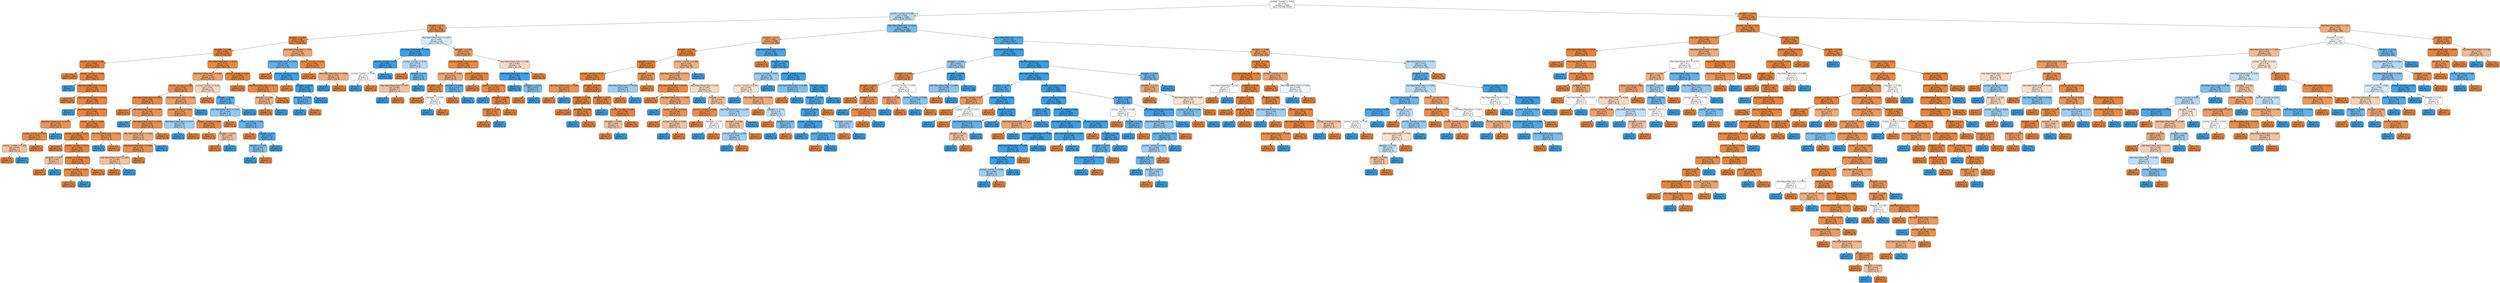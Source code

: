 digraph Tree {
node [shape=box, style="filled, rounded", color="black", fontname=helvetica] ;
edge [fontname=helvetica] ;
0 [label="sumYup - sumYdn <= 0.453\ngini = 0.5\nsamples = 21000\nvalue = [10500, 10500]", fillcolor="#ffffff"] ;
1 [label="sumYup - sumYdn <= 0.246\ngini = 0.473\nsamples = 16636\nvalue = [6395, 10241]", fillcolor="#b5daf5"] ;
0 -> 1 [labeldistance=2.5, labelangle=45, headlabel="True"] ;
2 [label="RangeJDy <= 0.42\ngini = 0.161\nsamples = 3878\nvalue = [3535, 343]", fillcolor="#e88d4c"] ;
1 -> 2 ;
3 [label="RangeJDy <= 0.354\ngini = 0.058\nsamples = 3442\nvalue = [3340, 102]", fillcolor="#e6853f"] ;
2 -> 3 ;
4 [label="RangeJDy <= 0.246\ngini = 0.028\nsamples = 3193\nvalue = [3148, 45]", fillcolor="#e5833c"] ;
3 -> 4 ;
5 [label="sumYup - sumYdn <= 0.199\ngini = 0.005\nsamples = 2552\nvalue = [2545, 7]", fillcolor="#e5813a"] ;
4 -> 5 ;
6 [label="gini = 0.0\nsamples = 1941\nvalue = [1941, 0]", fillcolor="#e58139"] ;
5 -> 6 ;
7 [label="sumYup - sumYdn <= 0.199\ngini = 0.023\nsamples = 611\nvalue = [604, 7]", fillcolor="#e5823b"] ;
5 -> 7 ;
8 [label="gini = 0.0\nsamples = 1\nvalue = [0, 1]", fillcolor="#399de5"] ;
7 -> 8 ;
9 [label="(Max-Mean)/(Mean-Min)) <= 0.421\ngini = 0.019\nsamples = 610\nvalue = [604, 6]", fillcolor="#e5823b"] ;
7 -> 9 ;
10 [label="gini = 0.0\nsamples = 430\nvalue = [430, 0]", fillcolor="#e58139"] ;
9 -> 10 ;
11 [label="(Max-Mean)/(Mean-Min)) <= 0.421\ngini = 0.064\nsamples = 180\nvalue = [174, 6]", fillcolor="#e68540"] ;
9 -> 11 ;
12 [label="gini = 0.0\nsamples = 1\nvalue = [0, 1]", fillcolor="#399de5"] ;
11 -> 12 ;
13 [label="(Max-Mean)/(Mean-Min)) <= 0.427\ngini = 0.054\nsamples = 179\nvalue = [174, 5]", fillcolor="#e6853f"] ;
11 -> 13 ;
14 [label="(Max-Mean)/(Mean-Min)) <= 0.426\ngini = 0.219\nsamples = 16\nvalue = [14, 2]", fillcolor="#e99355"] ;
13 -> 14 ;
15 [label="sumYup - sumYdn <= 0.207\ngini = 0.124\nsamples = 15\nvalue = [14, 1]", fillcolor="#e78a47"] ;
14 -> 15 ;
16 [label="sumYup - sumYdn <= 0.205\ngini = 0.444\nsamples = 3\nvalue = [2, 1]", fillcolor="#f2c09c"] ;
15 -> 16 ;
17 [label="gini = 0.0\nsamples = 2\nvalue = [2, 0]", fillcolor="#e58139"] ;
16 -> 17 ;
18 [label="gini = 0.0\nsamples = 1\nvalue = [0, 1]", fillcolor="#399de5"] ;
16 -> 18 ;
19 [label="gini = 0.0\nsamples = 12\nvalue = [12, 0]", fillcolor="#e58139"] ;
15 -> 19 ;
20 [label="gini = 0.0\nsamples = 1\nvalue = [0, 1]", fillcolor="#399de5"] ;
14 -> 20 ;
21 [label="sumYup - sumYdn <= 0.242\ngini = 0.036\nsamples = 163\nvalue = [160, 3]", fillcolor="#e5833d"] ;
13 -> 21 ;
22 [label="sumYup - sumYdn <= 0.217\ngini = 0.025\nsamples = 155\nvalue = [153, 2]", fillcolor="#e5833c"] ;
21 -> 22 ;
23 [label="gini = 0.0\nsamples = 93\nvalue = [93, 0]", fillcolor="#e58139"] ;
22 -> 23 ;
24 [label="sumYup - sumYdn <= 0.217\ngini = 0.062\nsamples = 62\nvalue = [60, 2]", fillcolor="#e68540"] ;
22 -> 24 ;
25 [label="RangeJDy <= 0.173\ngini = 0.444\nsamples = 3\nvalue = [2, 1]", fillcolor="#f2c09c"] ;
24 -> 25 ;
26 [label="gini = 0.0\nsamples = 2\nvalue = [2, 0]", fillcolor="#e58139"] ;
25 -> 26 ;
27 [label="gini = 0.0\nsamples = 1\nvalue = [0, 1]", fillcolor="#399de5"] ;
25 -> 27 ;
28 [label="sumYup - sumYdn <= 0.221\ngini = 0.033\nsamples = 59\nvalue = [58, 1]", fillcolor="#e5833c"] ;
24 -> 28 ;
29 [label="sumYup - sumYdn <= 0.221\ngini = 0.117\nsamples = 16\nvalue = [15, 1]", fillcolor="#e78946"] ;
28 -> 29 ;
30 [label="gini = 0.0\nsamples = 15\nvalue = [15, 0]", fillcolor="#e58139"] ;
29 -> 30 ;
31 [label="gini = 0.0\nsamples = 1\nvalue = [0, 1]", fillcolor="#399de5"] ;
29 -> 31 ;
32 [label="gini = 0.0\nsamples = 43\nvalue = [43, 0]", fillcolor="#e58139"] ;
28 -> 32 ;
33 [label="(Max-Mean)/(Mean-Min)) <= 0.522\ngini = 0.219\nsamples = 8\nvalue = [7, 1]", fillcolor="#e99355"] ;
21 -> 33 ;
34 [label="gini = 0.0\nsamples = 1\nvalue = [0, 1]", fillcolor="#399de5"] ;
33 -> 34 ;
35 [label="gini = 0.0\nsamples = 7\nvalue = [7, 0]", fillcolor="#e58139"] ;
33 -> 35 ;
36 [label="(Max-Mean)/(Mean-Min)) <= 0.522\ngini = 0.112\nsamples = 641\nvalue = [603, 38]", fillcolor="#e78945"] ;
4 -> 36 ;
37 [label="(Max-Mean)/(Mean-Min)) <= 0.457\ngini = 0.326\nsamples = 166\nvalue = [132, 34]", fillcolor="#eca16c"] ;
36 -> 37 ;
38 [label="sumYup - sumYdn <= 0.224\ngini = 0.158\nsamples = 104\nvalue = [95, 9]", fillcolor="#e78d4c"] ;
37 -> 38 ;
39 [label="(Max-Mean)/(Mean-Min)) <= 0.395\ngini = 0.096\nsamples = 79\nvalue = [75, 4]", fillcolor="#e68844"] ;
38 -> 39 ;
40 [label="gini = 0.0\nsamples = 44\nvalue = [44, 0]", fillcolor="#e58139"] ;
39 -> 40 ;
41 [label="(Max-Mean)/(Mean-Min)) <= 0.397\ngini = 0.202\nsamples = 35\nvalue = [31, 4]", fillcolor="#e89153"] ;
39 -> 41 ;
42 [label="gini = 0.0\nsamples = 1\nvalue = [0, 1]", fillcolor="#399de5"] ;
41 -> 42 ;
43 [label="(Max-Mean)/(Mean-Min)) <= 0.415\ngini = 0.161\nsamples = 34\nvalue = [31, 3]", fillcolor="#e88d4c"] ;
41 -> 43 ;
44 [label="(Max-Mean)/(Mean-Min)) <= 0.414\ngini = 0.375\nsamples = 12\nvalue = [9, 3]", fillcolor="#eeab7b"] ;
43 -> 44 ;
45 [label="(Max-Mean)/(Mean-Min)) <= 0.402\ngini = 0.18\nsamples = 10\nvalue = [9, 1]", fillcolor="#e88f4f"] ;
44 -> 45 ;
46 [label="(Max-Mean)/(Mean-Min)) <= 0.402\ngini = 0.444\nsamples = 3\nvalue = [2, 1]", fillcolor="#f2c09c"] ;
45 -> 46 ;
47 [label="gini = 0.0\nsamples = 2\nvalue = [2, 0]", fillcolor="#e58139"] ;
46 -> 47 ;
48 [label="gini = 0.0\nsamples = 1\nvalue = [0, 1]", fillcolor="#399de5"] ;
46 -> 48 ;
49 [label="gini = 0.0\nsamples = 7\nvalue = [7, 0]", fillcolor="#e58139"] ;
45 -> 49 ;
50 [label="gini = 0.0\nsamples = 2\nvalue = [0, 2]", fillcolor="#399de5"] ;
44 -> 50 ;
51 [label="gini = 0.0\nsamples = 22\nvalue = [22, 0]", fillcolor="#e58139"] ;
43 -> 51 ;
52 [label="(Max-Mean)/(Mean-Min)) <= 0.445\ngini = 0.32\nsamples = 25\nvalue = [20, 5]", fillcolor="#eca06a"] ;
38 -> 52 ;
53 [label="sumYup - sumYdn <= 0.226\ngini = 0.227\nsamples = 23\nvalue = [20, 3]", fillcolor="#e99457"] ;
52 -> 53 ;
54 [label="(Max-Mean)/(Mean-Min)) <= 0.377\ngini = 0.444\nsamples = 3\nvalue = [1, 2]", fillcolor="#9ccef2"] ;
53 -> 54 ;
55 [label="gini = 0.0\nsamples = 2\nvalue = [0, 2]", fillcolor="#399de5"] ;
54 -> 55 ;
56 [label="gini = 0.0\nsamples = 1\nvalue = [1, 0]", fillcolor="#e58139"] ;
54 -> 56 ;
57 [label="sumYup - sumYdn <= 0.244\ngini = 0.095\nsamples = 20\nvalue = [19, 1]", fillcolor="#e68843"] ;
53 -> 57 ;
58 [label="gini = 0.0\nsamples = 17\nvalue = [17, 0]", fillcolor="#e58139"] ;
57 -> 58 ;
59 [label="RangeJDy <= 0.285\ngini = 0.444\nsamples = 3\nvalue = [2, 1]", fillcolor="#f2c09c"] ;
57 -> 59 ;
60 [label="gini = 0.0\nsamples = 2\nvalue = [2, 0]", fillcolor="#e58139"] ;
59 -> 60 ;
61 [label="gini = 0.0\nsamples = 1\nvalue = [0, 1]", fillcolor="#399de5"] ;
59 -> 61 ;
62 [label="gini = 0.0\nsamples = 2\nvalue = [0, 2]", fillcolor="#399de5"] ;
52 -> 62 ;
63 [label="sumYup - sumYdn <= 0.183\ngini = 0.481\nsamples = 62\nvalue = [37, 25]", fillcolor="#f7d6bf"] ;
37 -> 63 ;
64 [label="gini = 0.0\nsamples = 33\nvalue = [33, 0]", fillcolor="#e58139"] ;
63 -> 64 ;
65 [label="RangeJDy <= 0.295\ngini = 0.238\nsamples = 29\nvalue = [4, 25]", fillcolor="#59ade9"] ;
63 -> 65 ;
66 [label="(Max-Mean)/(Mean-Min)) <= 0.475\ngini = 0.426\nsamples = 13\nvalue = [4, 9]", fillcolor="#91c9f1"] ;
65 -> 66 ;
67 [label="gini = 0.0\nsamples = 2\nvalue = [2, 0]", fillcolor="#e58139"] ;
66 -> 67 ;
68 [label="sumYup - sumYdn <= 0.195\ngini = 0.298\nsamples = 11\nvalue = [2, 9]", fillcolor="#65b3eb"] ;
66 -> 68 ;
69 [label="gini = 0.0\nsamples = 1\nvalue = [1, 0]", fillcolor="#e58139"] ;
68 -> 69 ;
70 [label="RangeJDy <= 0.26\ngini = 0.18\nsamples = 10\nvalue = [1, 9]", fillcolor="#4fa8e8"] ;
68 -> 70 ;
71 [label="RangeJDy <= 0.255\ngini = 0.375\nsamples = 4\nvalue = [1, 3]", fillcolor="#7bbeee"] ;
70 -> 71 ;
72 [label="gini = 0.0\nsamples = 3\nvalue = [0, 3]", fillcolor="#399de5"] ;
71 -> 72 ;
73 [label="gini = 0.0\nsamples = 1\nvalue = [1, 0]", fillcolor="#e58139"] ;
71 -> 73 ;
74 [label="gini = 0.0\nsamples = 6\nvalue = [0, 6]", fillcolor="#399de5"] ;
70 -> 74 ;
75 [label="gini = 0.0\nsamples = 16\nvalue = [0, 16]", fillcolor="#399de5"] ;
65 -> 75 ;
76 [label="sumYup - sumYdn <= 0.203\ngini = 0.017\nsamples = 475\nvalue = [471, 4]", fillcolor="#e5823b"] ;
36 -> 76 ;
77 [label="gini = 0.0\nsamples = 403\nvalue = [403, 0]", fillcolor="#e58139"] ;
76 -> 77 ;
78 [label="(Max-Mean)/(Mean-Min)) <= 0.577\ngini = 0.105\nsamples = 72\nvalue = [68, 4]", fillcolor="#e78845"] ;
76 -> 78 ;
79 [label="RangeJDy <= 0.286\ngini = 0.408\nsamples = 14\nvalue = [10, 4]", fillcolor="#efb388"] ;
78 -> 79 ;
80 [label="gini = 0.0\nsamples = 10\nvalue = [10, 0]", fillcolor="#e58139"] ;
79 -> 80 ;
81 [label="gini = 0.0\nsamples = 4\nvalue = [0, 4]", fillcolor="#399de5"] ;
79 -> 81 ;
82 [label="gini = 0.0\nsamples = 58\nvalue = [58, 0]", fillcolor="#e58139"] ;
78 -> 82 ;
83 [label="(Max-Mean)/(Mean-Min)) <= 0.53\ngini = 0.353\nsamples = 249\nvalue = [192, 57]", fillcolor="#eda674"] ;
3 -> 83 ;
84 [label="(Max-Mean)/(Mean-Min)) <= 0.321\ngini = 0.282\nsamples = 59\nvalue = [10, 49]", fillcolor="#61b1ea"] ;
83 -> 84 ;
85 [label="gini = 0.0\nsamples = 8\nvalue = [8, 0]", fillcolor="#e58139"] ;
84 -> 85 ;
86 [label="sumYup - sumYdn <= 0.174\ngini = 0.075\nsamples = 51\nvalue = [2, 49]", fillcolor="#41a1e6"] ;
84 -> 86 ;
87 [label="gini = 0.0\nsamples = 1\nvalue = [1, 0]", fillcolor="#e58139"] ;
86 -> 87 ;
88 [label="RangeJDy <= 0.363\ngini = 0.039\nsamples = 50\nvalue = [1, 49]", fillcolor="#3d9fe6"] ;
86 -> 88 ;
89 [label="RangeJDy <= 0.361\ngini = 0.219\nsamples = 8\nvalue = [1, 7]", fillcolor="#55abe9"] ;
88 -> 89 ;
90 [label="gini = 0.0\nsamples = 7\nvalue = [0, 7]", fillcolor="#399de5"] ;
89 -> 90 ;
91 [label="gini = 0.0\nsamples = 1\nvalue = [1, 0]", fillcolor="#e58139"] ;
89 -> 91 ;
92 [label="gini = 0.0\nsamples = 42\nvalue = [0, 42]", fillcolor="#399de5"] ;
88 -> 92 ;
93 [label="sumYup - sumYdn <= 0.223\ngini = 0.081\nsamples = 190\nvalue = [182, 8]", fillcolor="#e68742"] ;
83 -> 93 ;
94 [label="gini = 0.0\nsamples = 158\nvalue = [158, 0]", fillcolor="#e58139"] ;
93 -> 94 ;
95 [label="(Max-Mean)/(Mean-Min)) <= 0.584\ngini = 0.375\nsamples = 32\nvalue = [24, 8]", fillcolor="#eeab7b"] ;
93 -> 95 ;
96 [label="gini = 0.0\nsamples = 8\nvalue = [0, 8]", fillcolor="#399de5"] ;
95 -> 96 ;
97 [label="gini = 0.0\nsamples = 24\nvalue = [24, 0]", fillcolor="#e58139"] ;
95 -> 97 ;
98 [label="(Max-Mean)/(Mean-Min)) <= 0.601\ngini = 0.494\nsamples = 436\nvalue = [195, 241]", fillcolor="#d9ecfa"] ;
2 -> 98 ;
99 [label="(Max-Mean)/(Mean-Min)) <= 0.591\ngini = 0.056\nsamples = 210\nvalue = [6, 204]", fillcolor="#3fa0e6"] ;
98 -> 99 ;
100 [label="sumYup - sumYdn <= 0.17\ngini = 0.01\nsamples = 197\nvalue = [1, 196]", fillcolor="#3a9ee5"] ;
99 -> 100 ;
101 [label="sumYup - sumYdn <= 0.169\ngini = 0.5\nsamples = 2\nvalue = [1, 1]", fillcolor="#ffffff"] ;
100 -> 101 ;
102 [label="gini = 0.0\nsamples = 1\nvalue = [0, 1]", fillcolor="#399de5"] ;
101 -> 102 ;
103 [label="gini = 0.0\nsamples = 1\nvalue = [1, 0]", fillcolor="#e58139"] ;
101 -> 103 ;
104 [label="gini = 0.0\nsamples = 195\nvalue = [0, 195]", fillcolor="#399de5"] ;
100 -> 104 ;
105 [label="sumYup - sumYdn <= 0.192\ngini = 0.473\nsamples = 13\nvalue = [5, 8]", fillcolor="#b5daf5"] ;
99 -> 105 ;
106 [label="gini = 0.0\nsamples = 3\nvalue = [3, 0]", fillcolor="#e58139"] ;
105 -> 106 ;
107 [label="RangeJDy <= 0.47\ngini = 0.32\nsamples = 10\nvalue = [2, 8]", fillcolor="#6ab6ec"] ;
105 -> 107 ;
108 [label="(Max-Mean)/(Mean-Min)) <= 0.597\ngini = 0.444\nsamples = 3\nvalue = [2, 1]", fillcolor="#f2c09c"] ;
107 -> 108 ;
109 [label="gini = 0.0\nsamples = 1\nvalue = [0, 1]", fillcolor="#399de5"] ;
108 -> 109 ;
110 [label="gini = 0.0\nsamples = 2\nvalue = [2, 0]", fillcolor="#e58139"] ;
108 -> 110 ;
111 [label="gini = 0.0\nsamples = 7\nvalue = [0, 7]", fillcolor="#399de5"] ;
107 -> 111 ;
112 [label="RangeJDy <= 0.566\ngini = 0.274\nsamples = 226\nvalue = [189, 37]", fillcolor="#ea9a60"] ;
98 -> 112 ;
113 [label="(Max-Mean)/(Mean-Min)) <= 0.616\ngini = 0.098\nsamples = 155\nvalue = [147, 8]", fillcolor="#e68844"] ;
112 -> 113 ;
114 [label="sumYup - sumYdn <= 0.223\ngini = 0.355\nsamples = 26\nvalue = [20, 6]", fillcolor="#eda774"] ;
113 -> 114 ;
115 [label="RangeJDy <= 0.5\ngini = 0.095\nsamples = 20\nvalue = [19, 1]", fillcolor="#e68843"] ;
114 -> 115 ;
116 [label="gini = 0.0\nsamples = 18\nvalue = [18, 0]", fillcolor="#e58139"] ;
115 -> 116 ;
117 [label="RangeJDy <= 0.509\ngini = 0.5\nsamples = 2\nvalue = [1, 1]", fillcolor="#ffffff"] ;
115 -> 117 ;
118 [label="gini = 0.0\nsamples = 1\nvalue = [0, 1]", fillcolor="#399de5"] ;
117 -> 118 ;
119 [label="gini = 0.0\nsamples = 1\nvalue = [1, 0]", fillcolor="#e58139"] ;
117 -> 119 ;
120 [label="RangeJDy <= 0.456\ngini = 0.278\nsamples = 6\nvalue = [1, 5]", fillcolor="#61b1ea"] ;
114 -> 120 ;
121 [label="gini = 0.0\nsamples = 1\nvalue = [1, 0]", fillcolor="#e58139"] ;
120 -> 121 ;
122 [label="gini = 0.0\nsamples = 5\nvalue = [0, 5]", fillcolor="#399de5"] ;
120 -> 122 ;
123 [label="sumYup - sumYdn <= 0.22\ngini = 0.031\nsamples = 129\nvalue = [127, 2]", fillcolor="#e5833c"] ;
113 -> 123 ;
124 [label="gini = 0.0\nsamples = 93\nvalue = [93, 0]", fillcolor="#e58139"] ;
123 -> 124 ;
125 [label="sumYup - sumYdn <= 0.22\ngini = 0.105\nsamples = 36\nvalue = [34, 2]", fillcolor="#e78845"] ;
123 -> 125 ;
126 [label="gini = 0.0\nsamples = 1\nvalue = [0, 1]", fillcolor="#399de5"] ;
125 -> 126 ;
127 [label="RangeJDy <= 0.459\ngini = 0.056\nsamples = 35\nvalue = [34, 1]", fillcolor="#e6853f"] ;
125 -> 127 ;
128 [label="RangeJDy <= 0.456\ngini = 0.124\nsamples = 15\nvalue = [14, 1]", fillcolor="#e78a47"] ;
127 -> 128 ;
129 [label="gini = 0.0\nsamples = 14\nvalue = [14, 0]", fillcolor="#e58139"] ;
128 -> 129 ;
130 [label="gini = 0.0\nsamples = 1\nvalue = [0, 1]", fillcolor="#399de5"] ;
128 -> 130 ;
131 [label="gini = 0.0\nsamples = 20\nvalue = [20, 0]", fillcolor="#e58139"] ;
127 -> 131 ;
132 [label="(Max-Mean)/(Mean-Min)) <= 0.696\ngini = 0.483\nsamples = 71\nvalue = [42, 29]", fillcolor="#f7d8c2"] ;
112 -> 132 ;
133 [label="(Max-Mean)/(Mean-Min)) <= 0.676\ngini = 0.064\nsamples = 30\nvalue = [1, 29]", fillcolor="#40a0e6"] ;
132 -> 133 ;
134 [label="gini = 0.0\nsamples = 26\nvalue = [0, 26]", fillcolor="#399de5"] ;
133 -> 134 ;
135 [label="RangeJDy <= 0.605\ngini = 0.375\nsamples = 4\nvalue = [1, 3]", fillcolor="#7bbeee"] ;
133 -> 135 ;
136 [label="gini = 0.0\nsamples = 1\nvalue = [1, 0]", fillcolor="#e58139"] ;
135 -> 136 ;
137 [label="gini = 0.0\nsamples = 3\nvalue = [0, 3]", fillcolor="#399de5"] ;
135 -> 137 ;
138 [label="gini = 0.0\nsamples = 41\nvalue = [41, 0]", fillcolor="#e58139"] ;
132 -> 138 ;
139 [label="(Max-Mean)/(Mean-Min)) <= 0.401\ngini = 0.348\nsamples = 12758\nvalue = [2860, 9898]", fillcolor="#72b9ed"] ;
1 -> 139 ;
140 [label="RangeJDy <= 0.37\ngini = 0.301\nsamples = 2089\nvalue = [1703, 386]", fillcolor="#eb9e66"] ;
139 -> 140 ;
141 [label="RangeJDy <= 0.328\ngini = 0.028\nsamples = 1698\nvalue = [1674, 24]", fillcolor="#e5833c"] ;
140 -> 141 ;
142 [label="RangeJDy <= 0.319\ngini = 0.007\nsamples = 1632\nvalue = [1626, 6]", fillcolor="#e5813a"] ;
141 -> 142 ;
143 [label="sumYup - sumYdn <= 0.247\ngini = 0.005\nsamples = 1615\nvalue = [1611, 4]", fillcolor="#e58139"] ;
142 -> 143 ;
144 [label="(Max-Mean)/(Mean-Min)) <= 0.396\ngini = 0.219\nsamples = 8\nvalue = [7, 1]", fillcolor="#e99355"] ;
143 -> 144 ;
145 [label="gini = 0.0\nsamples = 7\nvalue = [7, 0]", fillcolor="#e58139"] ;
144 -> 145 ;
146 [label="gini = 0.0\nsamples = 1\nvalue = [0, 1]", fillcolor="#399de5"] ;
144 -> 146 ;
147 [label="RangeJDy <= 0.297\ngini = 0.004\nsamples = 1607\nvalue = [1604, 3]", fillcolor="#e58139"] ;
143 -> 147 ;
148 [label="RangeJDy <= 0.269\ngini = 0.001\nsamples = 1551\nvalue = [1550, 1]", fillcolor="#e58139"] ;
147 -> 148 ;
149 [label="gini = 0.0\nsamples = 1459\nvalue = [1459, 0]", fillcolor="#e58139"] ;
148 -> 149 ;
150 [label="RangeJDy <= 0.269\ngini = 0.022\nsamples = 92\nvalue = [91, 1]", fillcolor="#e5823b"] ;
148 -> 150 ;
151 [label="gini = 0.0\nsamples = 1\nvalue = [0, 1]", fillcolor="#399de5"] ;
150 -> 151 ;
152 [label="gini = 0.0\nsamples = 91\nvalue = [91, 0]", fillcolor="#e58139"] ;
150 -> 152 ;
153 [label="RangeJDy <= 0.297\ngini = 0.069\nsamples = 56\nvalue = [54, 2]", fillcolor="#e68640"] ;
147 -> 153 ;
154 [label="gini = 0.0\nsamples = 1\nvalue = [0, 1]", fillcolor="#399de5"] ;
153 -> 154 ;
155 [label="sumYup - sumYdn <= 0.267\ngini = 0.036\nsamples = 55\nvalue = [54, 1]", fillcolor="#e5833d"] ;
153 -> 155 ;
156 [label="RangeJDy <= 0.304\ngini = 0.444\nsamples = 3\nvalue = [2, 1]", fillcolor="#f2c09c"] ;
155 -> 156 ;
157 [label="gini = 0.0\nsamples = 2\nvalue = [2, 0]", fillcolor="#e58139"] ;
156 -> 157 ;
158 [label="gini = 0.0\nsamples = 1\nvalue = [0, 1]", fillcolor="#399de5"] ;
156 -> 158 ;
159 [label="gini = 0.0\nsamples = 52\nvalue = [52, 0]", fillcolor="#e58139"] ;
155 -> 159 ;
160 [label="RangeJDy <= 0.32\ngini = 0.208\nsamples = 17\nvalue = [15, 2]", fillcolor="#e89253"] ;
142 -> 160 ;
161 [label="(Max-Mean)/(Mean-Min)) <= 0.252\ngini = 0.444\nsamples = 3\nvalue = [1, 2]", fillcolor="#9ccef2"] ;
160 -> 161 ;
162 [label="gini = 0.0\nsamples = 1\nvalue = [1, 0]", fillcolor="#e58139"] ;
161 -> 162 ;
163 [label="gini = 0.0\nsamples = 2\nvalue = [0, 2]", fillcolor="#399de5"] ;
161 -> 163 ;
164 [label="gini = 0.0\nsamples = 14\nvalue = [14, 0]", fillcolor="#e58139"] ;
160 -> 164 ;
165 [label="sumYup - sumYdn <= 0.398\ngini = 0.397\nsamples = 66\nvalue = [48, 18]", fillcolor="#efb083"] ;
141 -> 165 ;
166 [label="(Max-Mean)/(Mean-Min)) <= 0.377\ngini = 0.335\nsamples = 61\nvalue = [48, 13]", fillcolor="#eca36f"] ;
165 -> 166 ;
167 [label="(Max-Mean)/(Mean-Min)) <= 0.367\ngini = 0.111\nsamples = 34\nvalue = [32, 2]", fillcolor="#e78945"] ;
166 -> 167 ;
168 [label="gini = 0.0\nsamples = 24\nvalue = [24, 0]", fillcolor="#e58139"] ;
167 -> 168 ;
169 [label="(Max-Mean)/(Mean-Min)) <= 0.368\ngini = 0.32\nsamples = 10\nvalue = [8, 2]", fillcolor="#eca06a"] ;
167 -> 169 ;
170 [label="gini = 0.0\nsamples = 1\nvalue = [0, 1]", fillcolor="#399de5"] ;
169 -> 170 ;
171 [label="sumYup - sumYdn <= 0.332\ngini = 0.198\nsamples = 9\nvalue = [8, 1]", fillcolor="#e89152"] ;
169 -> 171 ;
172 [label="gini = 0.0\nsamples = 6\nvalue = [6, 0]", fillcolor="#e58139"] ;
171 -> 172 ;
173 [label="sumYup - sumYdn <= 0.335\ngini = 0.444\nsamples = 3\nvalue = [2, 1]", fillcolor="#f2c09c"] ;
171 -> 173 ;
174 [label="gini = 0.0\nsamples = 1\nvalue = [0, 1]", fillcolor="#399de5"] ;
173 -> 174 ;
175 [label="gini = 0.0\nsamples = 2\nvalue = [2, 0]", fillcolor="#e58139"] ;
173 -> 175 ;
176 [label="(Max-Mean)/(Mean-Min)) <= 0.38\ngini = 0.483\nsamples = 27\nvalue = [16, 11]", fillcolor="#f7d8c1"] ;
166 -> 176 ;
177 [label="gini = 0.0\nsamples = 3\nvalue = [0, 3]", fillcolor="#399de5"] ;
176 -> 177 ;
178 [label="RangeJDy <= 0.35\ngini = 0.444\nsamples = 24\nvalue = [16, 8]", fillcolor="#f2c09c"] ;
176 -> 178 ;
179 [label="sumYup - sumYdn <= 0.366\ngini = 0.142\nsamples = 13\nvalue = [12, 1]", fillcolor="#e78c49"] ;
178 -> 179 ;
180 [label="gini = 0.0\nsamples = 11\nvalue = [11, 0]", fillcolor="#e58139"] ;
179 -> 180 ;
181 [label="RangeJDy <= 0.34\ngini = 0.5\nsamples = 2\nvalue = [1, 1]", fillcolor="#ffffff"] ;
179 -> 181 ;
182 [label="gini = 0.0\nsamples = 1\nvalue = [0, 1]", fillcolor="#399de5"] ;
181 -> 182 ;
183 [label="gini = 0.0\nsamples = 1\nvalue = [1, 0]", fillcolor="#e58139"] ;
181 -> 183 ;
184 [label="(Max-Mean)/(Mean-Min)) <= 0.395\ngini = 0.463\nsamples = 11\nvalue = [4, 7]", fillcolor="#aad5f4"] ;
178 -> 184 ;
185 [label="RangeJDy <= 0.356\ngini = 0.444\nsamples = 6\nvalue = [4, 2]", fillcolor="#f2c09c"] ;
184 -> 185 ;
186 [label="sumYup - sumYdn <= 0.348\ngini = 0.444\nsamples = 3\nvalue = [1, 2]", fillcolor="#9ccef2"] ;
185 -> 186 ;
187 [label="gini = 0.0\nsamples = 2\nvalue = [0, 2]", fillcolor="#399de5"] ;
186 -> 187 ;
188 [label="gini = 0.0\nsamples = 1\nvalue = [1, 0]", fillcolor="#e58139"] ;
186 -> 188 ;
189 [label="gini = 0.0\nsamples = 3\nvalue = [3, 0]", fillcolor="#e58139"] ;
185 -> 189 ;
190 [label="gini = 0.0\nsamples = 5\nvalue = [0, 5]", fillcolor="#399de5"] ;
184 -> 190 ;
191 [label="gini = 0.0\nsamples = 5\nvalue = [0, 5]", fillcolor="#399de5"] ;
165 -> 191 ;
192 [label="(Max-Mean)/(Mean-Min)) <= 0.277\ngini = 0.137\nsamples = 391\nvalue = [29, 362]", fillcolor="#49a5e7"] ;
140 -> 192 ;
193 [label="gini = 0.0\nsamples = 14\nvalue = [14, 0]", fillcolor="#e58139"] ;
192 -> 193 ;
194 [label="RangeJDy <= 0.392\ngini = 0.076\nsamples = 377\nvalue = [15, 362]", fillcolor="#41a1e6"] ;
192 -> 194 ;
195 [label="sumYup - sumYdn <= 0.367\ngini = 0.436\nsamples = 28\nvalue = [9, 19]", fillcolor="#97cbf1"] ;
194 -> 195 ;
196 [label="sumYup - sumYdn <= 0.282\ngini = 0.492\nsamples = 16\nvalue = [9, 7]", fillcolor="#f9e3d3"] ;
195 -> 196 ;
197 [label="gini = 0.0\nsamples = 4\nvalue = [0, 4]", fillcolor="#399de5"] ;
196 -> 197 ;
198 [label="(Max-Mean)/(Mean-Min)) <= 0.378\ngini = 0.375\nsamples = 12\nvalue = [9, 3]", fillcolor="#eeab7b"] ;
196 -> 198 ;
199 [label="gini = 0.0\nsamples = 7\nvalue = [7, 0]", fillcolor="#e58139"] ;
198 -> 199 ;
200 [label="RangeJDy <= 0.376\ngini = 0.48\nsamples = 5\nvalue = [2, 3]", fillcolor="#bddef6"] ;
198 -> 200 ;
201 [label="gini = 0.0\nsamples = 1\nvalue = [1, 0]", fillcolor="#e58139"] ;
200 -> 201 ;
202 [label="RangeJDy <= 0.389\ngini = 0.375\nsamples = 4\nvalue = [1, 3]", fillcolor="#7bbeee"] ;
200 -> 202 ;
203 [label="gini = 0.0\nsamples = 3\nvalue = [0, 3]", fillcolor="#399de5"] ;
202 -> 203 ;
204 [label="gini = 0.0\nsamples = 1\nvalue = [1, 0]", fillcolor="#e58139"] ;
202 -> 204 ;
205 [label="gini = 0.0\nsamples = 12\nvalue = [0, 12]", fillcolor="#399de5"] ;
195 -> 205 ;
206 [label="sumYup - sumYdn <= 0.264\ngini = 0.034\nsamples = 349\nvalue = [6, 343]", fillcolor="#3c9fe5"] ;
194 -> 206 ;
207 [label="(Max-Mean)/(Mean-Min)) <= 0.308\ngini = 0.375\nsamples = 12\nvalue = [3, 9]", fillcolor="#7bbeee"] ;
206 -> 207 ;
208 [label="gini = 0.0\nsamples = 3\nvalue = [3, 0]", fillcolor="#e58139"] ;
207 -> 208 ;
209 [label="gini = 0.0\nsamples = 9\nvalue = [0, 9]", fillcolor="#399de5"] ;
207 -> 209 ;
210 [label="RangeJDy <= 0.416\ngini = 0.018\nsamples = 337\nvalue = [3, 334]", fillcolor="#3b9ee5"] ;
206 -> 210 ;
211 [label="RangeJDy <= 0.415\ngini = 0.157\nsamples = 35\nvalue = [3, 32]", fillcolor="#4ca6e7"] ;
210 -> 211 ;
212 [label="RangeJDy <= 0.412\ngini = 0.111\nsamples = 34\nvalue = [2, 32]", fillcolor="#45a3e7"] ;
211 -> 212 ;
213 [label="sumYup - sumYdn <= 0.346\ngini = 0.062\nsamples = 31\nvalue = [1, 30]", fillcolor="#40a0e6"] ;
212 -> 213 ;
214 [label="gini = 0.0\nsamples = 21\nvalue = [0, 21]", fillcolor="#399de5"] ;
213 -> 214 ;
215 [label="sumYup - sumYdn <= 0.351\ngini = 0.18\nsamples = 10\nvalue = [1, 9]", fillcolor="#4fa8e8"] ;
213 -> 215 ;
216 [label="gini = 0.0\nsamples = 1\nvalue = [1, 0]", fillcolor="#e58139"] ;
215 -> 216 ;
217 [label="gini = 0.0\nsamples = 9\nvalue = [0, 9]", fillcolor="#399de5"] ;
215 -> 217 ;
218 [label="RangeJDy <= 0.413\ngini = 0.444\nsamples = 3\nvalue = [1, 2]", fillcolor="#9ccef2"] ;
212 -> 218 ;
219 [label="gini = 0.0\nsamples = 1\nvalue = [1, 0]", fillcolor="#e58139"] ;
218 -> 219 ;
220 [label="gini = 0.0\nsamples = 2\nvalue = [0, 2]", fillcolor="#399de5"] ;
218 -> 220 ;
221 [label="gini = 0.0\nsamples = 1\nvalue = [1, 0]", fillcolor="#e58139"] ;
211 -> 221 ;
222 [label="gini = 0.0\nsamples = 302\nvalue = [0, 302]", fillcolor="#399de5"] ;
210 -> 222 ;
223 [label="(Max-Mean)/(Mean-Min)) <= 0.61\ngini = 0.193\nsamples = 10669\nvalue = [1157, 9512]", fillcolor="#51a9e8"] ;
139 -> 223 ;
224 [label="(Max-Mean)/(Mean-Min)) <= 0.418\ngini = 0.034\nsamples = 9472\nvalue = [165, 9307]", fillcolor="#3d9fe5"] ;
223 -> 224 ;
225 [label="RangeJDy <= 0.316\ngini = 0.428\nsamples = 322\nvalue = [100, 222]", fillcolor="#92c9f1"] ;
224 -> 225 ;
226 [label="RangeJDy <= 0.282\ngini = 0.14\nsamples = 106\nvalue = [98, 8]", fillcolor="#e78b49"] ;
225 -> 226 ;
227 [label="RangeJDy <= 0.255\ngini = 0.042\nsamples = 94\nvalue = [92, 2]", fillcolor="#e6843d"] ;
226 -> 227 ;
228 [label="gini = 0.0\nsamples = 76\nvalue = [76, 0]", fillcolor="#e58139"] ;
227 -> 228 ;
229 [label="RangeJDy <= 0.257\ngini = 0.198\nsamples = 18\nvalue = [16, 2]", fillcolor="#e89152"] ;
227 -> 229 ;
230 [label="gini = 0.0\nsamples = 1\nvalue = [0, 1]", fillcolor="#399de5"] ;
229 -> 230 ;
231 [label="sumYup - sumYdn <= 0.433\ngini = 0.111\nsamples = 17\nvalue = [16, 1]", fillcolor="#e78945"] ;
229 -> 231 ;
232 [label="gini = 0.0\nsamples = 16\nvalue = [16, 0]", fillcolor="#e58139"] ;
231 -> 232 ;
233 [label="gini = 0.0\nsamples = 1\nvalue = [0, 1]", fillcolor="#399de5"] ;
231 -> 233 ;
234 [label="sumYup - sumYdn <= 0.292\ngini = 0.5\nsamples = 12\nvalue = [6, 6]", fillcolor="#ffffff"] ;
226 -> 234 ;
235 [label="RangeJDy <= 0.284\ngini = 0.32\nsamples = 5\nvalue = [4, 1]", fillcolor="#eca06a"] ;
234 -> 235 ;
236 [label="gini = 0.0\nsamples = 1\nvalue = [0, 1]", fillcolor="#399de5"] ;
235 -> 236 ;
237 [label="gini = 0.0\nsamples = 4\nvalue = [4, 0]", fillcolor="#e58139"] ;
235 -> 237 ;
238 [label="sumYup - sumYdn <= 0.362\ngini = 0.408\nsamples = 7\nvalue = [2, 5]", fillcolor="#88c4ef"] ;
234 -> 238 ;
239 [label="gini = 0.0\nsamples = 5\nvalue = [0, 5]", fillcolor="#399de5"] ;
238 -> 239 ;
240 [label="gini = 0.0\nsamples = 2\nvalue = [2, 0]", fillcolor="#e58139"] ;
238 -> 240 ;
241 [label="RangeJDy <= 0.325\ngini = 0.018\nsamples = 216\nvalue = [2, 214]", fillcolor="#3b9ee5"] ;
225 -> 241 ;
242 [label="(Max-Mean)/(Mean-Min)) <= 0.405\ngini = 0.408\nsamples = 7\nvalue = [2, 5]", fillcolor="#88c4ef"] ;
241 -> 242 ;
243 [label="gini = 0.0\nsamples = 2\nvalue = [2, 0]", fillcolor="#e58139"] ;
242 -> 243 ;
244 [label="gini = 0.0\nsamples = 5\nvalue = [0, 5]", fillcolor="#399de5"] ;
242 -> 244 ;
245 [label="gini = 0.0\nsamples = 209\nvalue = [0, 209]", fillcolor="#399de5"] ;
241 -> 245 ;
246 [label="(Max-Mean)/(Mean-Min)) <= 0.597\ngini = 0.014\nsamples = 9150\nvalue = [65, 9085]", fillcolor="#3a9ee5"] ;
224 -> 246 ;
247 [label="(Max-Mean)/(Mean-Min)) <= 0.429\ngini = 0.01\nsamples = 9052\nvalue = [45, 9007]", fillcolor="#3a9de5"] ;
246 -> 247 ;
248 [label="RangeJDy <= 0.217\ngini = 0.195\nsamples = 192\nvalue = [21, 171]", fillcolor="#51a9e8"] ;
247 -> 248 ;
249 [label="sumYup - sumYdn <= 0.3\ngini = 0.255\nsamples = 20\nvalue = [17, 3]", fillcolor="#ea975c"] ;
248 -> 249 ;
250 [label="gini = 0.0\nsamples = 14\nvalue = [14, 0]", fillcolor="#e58139"] ;
249 -> 250 ;
251 [label="sumYup - sumYdn <= 0.411\ngini = 0.5\nsamples = 6\nvalue = [3, 3]", fillcolor="#ffffff"] ;
249 -> 251 ;
252 [label="gini = 0.0\nsamples = 3\nvalue = [0, 3]", fillcolor="#399de5"] ;
251 -> 252 ;
253 [label="gini = 0.0\nsamples = 3\nvalue = [3, 0]", fillcolor="#e58139"] ;
251 -> 253 ;
254 [label="sumYup - sumYdn <= 0.252\ngini = 0.045\nsamples = 172\nvalue = [4, 168]", fillcolor="#3e9fe6"] ;
248 -> 254 ;
255 [label="gini = 0.0\nsamples = 2\nvalue = [2, 0]", fillcolor="#e58139"] ;
254 -> 255 ;
256 [label="RangeJDy <= 0.271\ngini = 0.023\nsamples = 170\nvalue = [2, 168]", fillcolor="#3b9ee5"] ;
254 -> 256 ;
257 [label="(Max-Mean)/(Mean-Min)) <= 0.419\ngini = 0.278\nsamples = 12\nvalue = [2, 10]", fillcolor="#61b1ea"] ;
256 -> 257 ;
258 [label="RangeJDy <= 0.231\ngini = 0.444\nsamples = 3\nvalue = [2, 1]", fillcolor="#f2c09c"] ;
257 -> 258 ;
259 [label="gini = 0.0\nsamples = 1\nvalue = [0, 1]", fillcolor="#399de5"] ;
258 -> 259 ;
260 [label="gini = 0.0\nsamples = 2\nvalue = [2, 0]", fillcolor="#e58139"] ;
258 -> 260 ;
261 [label="gini = 0.0\nsamples = 9\nvalue = [0, 9]", fillcolor="#399de5"] ;
257 -> 261 ;
262 [label="gini = 0.0\nsamples = 158\nvalue = [0, 158]", fillcolor="#399de5"] ;
256 -> 262 ;
263 [label="sumYup - sumYdn <= 0.444\ngini = 0.005\nsamples = 8860\nvalue = [24, 8836]", fillcolor="#3a9de5"] ;
247 -> 263 ;
264 [label="sumYup - sumYdn <= 0.258\ngini = 0.003\nsamples = 8770\nvalue = [14, 8756]", fillcolor="#399de5"] ;
263 -> 264 ;
265 [label="RangeJDy <= 0.251\ngini = 0.089\nsamples = 150\nvalue = [7, 143]", fillcolor="#43a2e6"] ;
264 -> 265 ;
266 [label="(Max-Mean)/(Mean-Min)) <= 0.462\ngini = 0.346\nsamples = 9\nvalue = [7, 2]", fillcolor="#eca572"] ;
265 -> 266 ;
267 [label="gini = 0.0\nsamples = 7\nvalue = [7, 0]", fillcolor="#e58139"] ;
266 -> 267 ;
268 [label="gini = 0.0\nsamples = 2\nvalue = [0, 2]", fillcolor="#399de5"] ;
266 -> 268 ;
269 [label="gini = 0.0\nsamples = 141\nvalue = [0, 141]", fillcolor="#399de5"] ;
265 -> 269 ;
270 [label="sumYup - sumYdn <= 0.432\ngini = 0.002\nsamples = 8620\nvalue = [7, 8613]", fillcolor="#399de5"] ;
264 -> 270 ;
271 [label="(Max-Mean)/(Mean-Min)) <= 0.596\ngini = 0.001\nsamples = 8476\nvalue = [3, 8473]", fillcolor="#399de5"] ;
270 -> 271 ;
272 [label="(Max-Mean)/(Mean-Min)) <= 0.435\ngini = 0.0\nsamples = 8456\nvalue = [2, 8454]", fillcolor="#399de5"] ;
271 -> 272 ;
273 [label="(Max-Mean)/(Mean-Min)) <= 0.435\ngini = 0.044\nsamples = 88\nvalue = [2, 86]", fillcolor="#3e9fe6"] ;
272 -> 273 ;
274 [label="sumYup - sumYdn <= 0.268\ngini = 0.023\nsamples = 87\nvalue = [1, 86]", fillcolor="#3b9ee5"] ;
273 -> 274 ;
275 [label="sumYup - sumYdn <= 0.266\ngini = 0.444\nsamples = 3\nvalue = [1, 2]", fillcolor="#9ccef2"] ;
274 -> 275 ;
276 [label="gini = 0.0\nsamples = 2\nvalue = [0, 2]", fillcolor="#399de5"] ;
275 -> 276 ;
277 [label="gini = 0.0\nsamples = 1\nvalue = [1, 0]", fillcolor="#e58139"] ;
275 -> 277 ;
278 [label="gini = 0.0\nsamples = 84\nvalue = [0, 84]", fillcolor="#399de5"] ;
274 -> 278 ;
279 [label="gini = 0.0\nsamples = 1\nvalue = [1, 0]", fillcolor="#e58139"] ;
273 -> 279 ;
280 [label="gini = 0.0\nsamples = 8368\nvalue = [0, 8368]", fillcolor="#399de5"] ;
272 -> 280 ;
281 [label="(Max-Mean)/(Mean-Min)) <= 0.596\ngini = 0.095\nsamples = 20\nvalue = [1, 19]", fillcolor="#43a2e6"] ;
271 -> 281 ;
282 [label="gini = 0.0\nsamples = 1\nvalue = [1, 0]", fillcolor="#e58139"] ;
281 -> 282 ;
283 [label="gini = 0.0\nsamples = 19\nvalue = [0, 19]", fillcolor="#399de5"] ;
281 -> 283 ;
284 [label="sumYup - sumYdn <= 0.433\ngini = 0.054\nsamples = 144\nvalue = [4, 140]", fillcolor="#3fa0e6"] ;
270 -> 284 ;
285 [label="gini = 0.0\nsamples = 1\nvalue = [1, 0]", fillcolor="#e58139"] ;
284 -> 285 ;
286 [label="RangeJDy <= 0.165\ngini = 0.041\nsamples = 143\nvalue = [3, 140]", fillcolor="#3d9fe6"] ;
284 -> 286 ;
287 [label="RangeJDy <= 0.162\ngini = 0.255\nsamples = 20\nvalue = [3, 17]", fillcolor="#5caeea"] ;
286 -> 287 ;
288 [label="(Max-Mean)/(Mean-Min)) <= 0.553\ngini = 0.105\nsamples = 18\nvalue = [1, 17]", fillcolor="#45a3e7"] ;
287 -> 288 ;
289 [label="gini = 0.0\nsamples = 17\nvalue = [0, 17]", fillcolor="#399de5"] ;
288 -> 289 ;
290 [label="gini = 0.0\nsamples = 1\nvalue = [1, 0]", fillcolor="#e58139"] ;
288 -> 290 ;
291 [label="gini = 0.0\nsamples = 2\nvalue = [2, 0]", fillcolor="#e58139"] ;
287 -> 291 ;
292 [label="gini = 0.0\nsamples = 123\nvalue = [0, 123]", fillcolor="#399de5"] ;
286 -> 292 ;
293 [label="RangeJDy <= 0.165\ngini = 0.198\nsamples = 90\nvalue = [10, 80]", fillcolor="#52a9e8"] ;
263 -> 293 ;
294 [label="sumYup - sumYdn <= 0.448\ngini = 0.5\nsamples = 12\nvalue = [6, 6]", fillcolor="#ffffff"] ;
293 -> 294 ;
295 [label="gini = 0.0\nsamples = 5\nvalue = [5, 0]", fillcolor="#e58139"] ;
294 -> 295 ;
296 [label="RangeJDy <= 0.16\ngini = 0.245\nsamples = 7\nvalue = [1, 6]", fillcolor="#5aade9"] ;
294 -> 296 ;
297 [label="gini = 0.0\nsamples = 6\nvalue = [0, 6]", fillcolor="#399de5"] ;
296 -> 297 ;
298 [label="gini = 0.0\nsamples = 1\nvalue = [1, 0]", fillcolor="#e58139"] ;
296 -> 298 ;
299 [label="(Max-Mean)/(Mean-Min)) <= 0.464\ngini = 0.097\nsamples = 78\nvalue = [4, 74]", fillcolor="#44a2e6"] ;
293 -> 299 ;
300 [label="(Max-Mean)/(Mean-Min)) <= 0.46\ngini = 0.408\nsamples = 14\nvalue = [4, 10]", fillcolor="#88c4ef"] ;
299 -> 300 ;
301 [label="sumYup - sumYdn <= 0.447\ngini = 0.278\nsamples = 12\nvalue = [2, 10]", fillcolor="#61b1ea"] ;
300 -> 301 ;
302 [label="sumYup - sumYdn <= 0.446\ngini = 0.444\nsamples = 6\nvalue = [2, 4]", fillcolor="#9ccef2"] ;
301 -> 302 ;
303 [label="RangeJDy <= 0.332\ngini = 0.32\nsamples = 5\nvalue = [1, 4]", fillcolor="#6ab6ec"] ;
302 -> 303 ;
304 [label="gini = 0.0\nsamples = 2\nvalue = [0, 2]", fillcolor="#399de5"] ;
303 -> 304 ;
305 [label="RangeJDy <= 0.367\ngini = 0.444\nsamples = 3\nvalue = [1, 2]", fillcolor="#9ccef2"] ;
303 -> 305 ;
306 [label="gini = 0.0\nsamples = 1\nvalue = [1, 0]", fillcolor="#e58139"] ;
305 -> 306 ;
307 [label="gini = 0.0\nsamples = 2\nvalue = [0, 2]", fillcolor="#399de5"] ;
305 -> 307 ;
308 [label="gini = 0.0\nsamples = 1\nvalue = [1, 0]", fillcolor="#e58139"] ;
302 -> 308 ;
309 [label="gini = 0.0\nsamples = 6\nvalue = [0, 6]", fillcolor="#399de5"] ;
301 -> 309 ;
310 [label="gini = 0.0\nsamples = 2\nvalue = [2, 0]", fillcolor="#e58139"] ;
300 -> 310 ;
311 [label="gini = 0.0\nsamples = 64\nvalue = [0, 64]", fillcolor="#399de5"] ;
299 -> 311 ;
312 [label="RangeJDy <= 0.453\ngini = 0.325\nsamples = 98\nvalue = [20, 78]", fillcolor="#6cb6ec"] ;
246 -> 312 ;
313 [label="RangeJDy <= 0.273\ngini = 0.355\nsamples = 26\nvalue = [20, 6]", fillcolor="#eda774"] ;
312 -> 313 ;
314 [label="gini = 0.0\nsamples = 12\nvalue = [12, 0]", fillcolor="#e58139"] ;
313 -> 314 ;
315 [label="(Max-Mean)/(Mean-Min)) <= 0.604\ngini = 0.49\nsamples = 14\nvalue = [8, 6]", fillcolor="#f8e0ce"] ;
313 -> 315 ;
316 [label="sumYup - sumYdn <= 0.255\ngini = 0.375\nsamples = 8\nvalue = [2, 6]", fillcolor="#7bbeee"] ;
315 -> 316 ;
317 [label="gini = 0.0\nsamples = 2\nvalue = [2, 0]", fillcolor="#e58139"] ;
316 -> 317 ;
318 [label="gini = 0.0\nsamples = 6\nvalue = [0, 6]", fillcolor="#399de5"] ;
316 -> 318 ;
319 [label="gini = 0.0\nsamples = 6\nvalue = [6, 0]", fillcolor="#e58139"] ;
315 -> 319 ;
320 [label="gini = 0.0\nsamples = 72\nvalue = [0, 72]", fillcolor="#399de5"] ;
312 -> 320 ;
321 [label="RangeJDy <= 0.484\ngini = 0.284\nsamples = 1197\nvalue = [992, 205]", fillcolor="#ea9b62"] ;
223 -> 321 ;
322 [label="RangeJDy <= 0.433\ngini = 0.04\nsamples = 891\nvalue = [873, 18]", fillcolor="#e6843d"] ;
321 -> 322 ;
323 [label="(Max-Mean)/(Mean-Min)) <= 0.61\ngini = 0.014\nsamples = 837\nvalue = [831, 6]", fillcolor="#e5823a"] ;
322 -> 323 ;
324 [label="(Max-Mean)/(Mean-Min)) <= 0.61\ngini = 0.5\nsamples = 2\nvalue = [1, 1]", fillcolor="#ffffff"] ;
323 -> 324 ;
325 [label="gini = 0.0\nsamples = 1\nvalue = [1, 0]", fillcolor="#e58139"] ;
324 -> 325 ;
326 [label="gini = 0.0\nsamples = 1\nvalue = [0, 1]", fillcolor="#399de5"] ;
324 -> 326 ;
327 [label="RangeJDy <= 0.383\ngini = 0.012\nsamples = 835\nvalue = [830, 5]", fillcolor="#e5823a"] ;
323 -> 327 ;
328 [label="RangeJDy <= 0.356\ngini = 0.003\nsamples = 742\nvalue = [741, 1]", fillcolor="#e58139"] ;
327 -> 328 ;
329 [label="gini = 0.0\nsamples = 678\nvalue = [678, 0]", fillcolor="#e58139"] ;
328 -> 329 ;
330 [label="RangeJDy <= 0.356\ngini = 0.031\nsamples = 64\nvalue = [63, 1]", fillcolor="#e5833c"] ;
328 -> 330 ;
331 [label="gini = 0.0\nsamples = 1\nvalue = [0, 1]", fillcolor="#399de5"] ;
330 -> 331 ;
332 [label="gini = 0.0\nsamples = 63\nvalue = [63, 0]", fillcolor="#e58139"] ;
330 -> 332 ;
333 [label="RangeJDy <= 0.385\ngini = 0.082\nsamples = 93\nvalue = [89, 4]", fillcolor="#e68742"] ;
327 -> 333 ;
334 [label="(Max-Mean)/(Mean-Min)) <= 0.641\ngini = 0.444\nsamples = 3\nvalue = [1, 2]", fillcolor="#9ccef2"] ;
333 -> 334 ;
335 [label="gini = 0.0\nsamples = 2\nvalue = [0, 2]", fillcolor="#399de5"] ;
334 -> 335 ;
336 [label="gini = 0.0\nsamples = 1\nvalue = [1, 0]", fillcolor="#e58139"] ;
334 -> 336 ;
337 [label="sumYup - sumYdn <= 0.399\ngini = 0.043\nsamples = 90\nvalue = [88, 2]", fillcolor="#e6843d"] ;
333 -> 337 ;
338 [label="(Max-Mean)/(Mean-Min)) <= 0.632\ngini = 0.023\nsamples = 87\nvalue = [86, 1]", fillcolor="#e5823b"] ;
337 -> 338 ;
339 [label="(Max-Mean)/(Mean-Min)) <= 0.629\ngini = 0.142\nsamples = 13\nvalue = [12, 1]", fillcolor="#e78c49"] ;
338 -> 339 ;
340 [label="gini = 0.0\nsamples = 12\nvalue = [12, 0]", fillcolor="#e58139"] ;
339 -> 340 ;
341 [label="gini = 0.0\nsamples = 1\nvalue = [0, 1]", fillcolor="#399de5"] ;
339 -> 341 ;
342 [label="gini = 0.0\nsamples = 74\nvalue = [74, 0]", fillcolor="#e58139"] ;
338 -> 342 ;
343 [label="sumYup - sumYdn <= 0.406\ngini = 0.444\nsamples = 3\nvalue = [2, 1]", fillcolor="#f2c09c"] ;
337 -> 343 ;
344 [label="gini = 0.0\nsamples = 1\nvalue = [0, 1]", fillcolor="#399de5"] ;
343 -> 344 ;
345 [label="gini = 0.0\nsamples = 2\nvalue = [2, 0]", fillcolor="#e58139"] ;
343 -> 345 ;
346 [label="sumYup - sumYdn <= 0.278\ngini = 0.346\nsamples = 54\nvalue = [42, 12]", fillcolor="#eca572"] ;
322 -> 346 ;
347 [label="gini = 0.0\nsamples = 31\nvalue = [31, 0]", fillcolor="#e58139"] ;
346 -> 347 ;
348 [label="(Max-Mean)/(Mean-Min)) <= 0.658\ngini = 0.499\nsamples = 23\nvalue = [11, 12]", fillcolor="#eff7fd"] ;
346 -> 348 ;
349 [label="gini = 0.0\nsamples = 12\nvalue = [0, 12]", fillcolor="#399de5"] ;
348 -> 349 ;
350 [label="gini = 0.0\nsamples = 11\nvalue = [11, 0]", fillcolor="#e58139"] ;
348 -> 350 ;
351 [label="(Max-Mean)/(Mean-Min)) <= 0.707\ngini = 0.475\nsamples = 306\nvalue = [119, 187]", fillcolor="#b7dbf6"] ;
321 -> 351 ;
352 [label="RangeJDy <= 0.61\ngini = 0.227\nsamples = 215\nvalue = [28, 187]", fillcolor="#57ace9"] ;
351 -> 352 ;
353 [label="(Max-Mean)/(Mean-Min)) <= 0.661\ngini = 0.475\nsamples = 62\nvalue = [24, 38]", fillcolor="#b6dbf5"] ;
352 -> 353 ;
354 [label="(Max-Mean)/(Mean-Min)) <= 0.64\ngini = 0.308\nsamples = 42\nvalue = [8, 34]", fillcolor="#68b4eb"] ;
353 -> 354 ;
355 [label="sumYup - sumYdn <= 0.268\ngini = 0.137\nsamples = 27\nvalue = [2, 25]", fillcolor="#49a5e7"] ;
354 -> 355 ;
356 [label="sumYup - sumYdn <= 0.265\ngini = 0.5\nsamples = 4\nvalue = [2, 2]", fillcolor="#ffffff"] ;
355 -> 356 ;
357 [label="gini = 0.0\nsamples = 2\nvalue = [0, 2]", fillcolor="#399de5"] ;
356 -> 357 ;
358 [label="gini = 0.0\nsamples = 2\nvalue = [2, 0]", fillcolor="#e58139"] ;
356 -> 358 ;
359 [label="gini = 0.0\nsamples = 23\nvalue = [0, 23]", fillcolor="#399de5"] ;
355 -> 359 ;
360 [label="RangeJDy <= 0.5\ngini = 0.48\nsamples = 15\nvalue = [6, 9]", fillcolor="#bddef6"] ;
354 -> 360 ;
361 [label="gini = 0.0\nsamples = 2\nvalue = [2, 0]", fillcolor="#e58139"] ;
360 -> 361 ;
362 [label="sumYup - sumYdn <= 0.303\ngini = 0.426\nsamples = 13\nvalue = [4, 9]", fillcolor="#91c9f1"] ;
360 -> 362 ;
363 [label="(Max-Mean)/(Mean-Min)) <= 0.65\ngini = 0.49\nsamples = 7\nvalue = [4, 3]", fillcolor="#f8e0ce"] ;
362 -> 363 ;
364 [label="RangeJDy <= 0.526\ngini = 0.48\nsamples = 5\nvalue = [2, 3]", fillcolor="#bddef6"] ;
363 -> 364 ;
365 [label="RangeJDy <= 0.502\ngini = 0.444\nsamples = 3\nvalue = [2, 1]", fillcolor="#f2c09c"] ;
364 -> 365 ;
366 [label="gini = 0.0\nsamples = 1\nvalue = [0, 1]", fillcolor="#399de5"] ;
365 -> 366 ;
367 [label="gini = 0.0\nsamples = 2\nvalue = [2, 0]", fillcolor="#e58139"] ;
365 -> 367 ;
368 [label="gini = 0.0\nsamples = 2\nvalue = [0, 2]", fillcolor="#399de5"] ;
364 -> 368 ;
369 [label="gini = 0.0\nsamples = 2\nvalue = [2, 0]", fillcolor="#e58139"] ;
363 -> 369 ;
370 [label="gini = 0.0\nsamples = 6\nvalue = [0, 6]", fillcolor="#399de5"] ;
362 -> 370 ;
371 [label="sumYup - sumYdn <= 0.392\ngini = 0.32\nsamples = 20\nvalue = [16, 4]", fillcolor="#eca06a"] ;
353 -> 371 ;
372 [label="sumYup - sumYdn <= 0.362\ngini = 0.133\nsamples = 14\nvalue = [13, 1]", fillcolor="#e78b48"] ;
371 -> 372 ;
373 [label="gini = 0.0\nsamples = 9\nvalue = [9, 0]", fillcolor="#e58139"] ;
372 -> 373 ;
374 [label="sumYup - sumYdn <= 0.373\ngini = 0.32\nsamples = 5\nvalue = [4, 1]", fillcolor="#eca06a"] ;
372 -> 374 ;
375 [label="gini = 0.0\nsamples = 1\nvalue = [0, 1]", fillcolor="#399de5"] ;
374 -> 375 ;
376 [label="gini = 0.0\nsamples = 4\nvalue = [4, 0]", fillcolor="#e58139"] ;
374 -> 376 ;
377 [label="(Max-Mean)/(Mean-Min)) <= 0.675\ngini = 0.5\nsamples = 6\nvalue = [3, 3]", fillcolor="#ffffff"] ;
371 -> 377 ;
378 [label="gini = 0.0\nsamples = 2\nvalue = [0, 2]", fillcolor="#399de5"] ;
377 -> 378 ;
379 [label="sumYup - sumYdn <= 0.399\ngini = 0.375\nsamples = 4\nvalue = [3, 1]", fillcolor="#eeab7b"] ;
377 -> 379 ;
380 [label="gini = 0.0\nsamples = 1\nvalue = [0, 1]", fillcolor="#399de5"] ;
379 -> 380 ;
381 [label="gini = 0.0\nsamples = 3\nvalue = [3, 0]", fillcolor="#e58139"] ;
379 -> 381 ;
382 [label="sumYup - sumYdn <= 0.262\ngini = 0.051\nsamples = 153\nvalue = [4, 149]", fillcolor="#3ea0e6"] ;
352 -> 382 ;
383 [label="(Max-Mean)/(Mean-Min)) <= 0.69\ngini = 0.5\nsamples = 4\nvalue = [2, 2]", fillcolor="#ffffff"] ;
382 -> 383 ;
384 [label="gini = 0.0\nsamples = 2\nvalue = [2, 0]", fillcolor="#e58139"] ;
383 -> 384 ;
385 [label="gini = 0.0\nsamples = 2\nvalue = [0, 2]", fillcolor="#399de5"] ;
383 -> 385 ;
386 [label="sumYup - sumYdn <= 0.297\ngini = 0.026\nsamples = 149\nvalue = [2, 147]", fillcolor="#3c9ee5"] ;
382 -> 386 ;
387 [label="sumYup - sumYdn <= 0.294\ngini = 0.26\nsamples = 13\nvalue = [2, 11]", fillcolor="#5dafea"] ;
386 -> 387 ;
388 [label="(Max-Mean)/(Mean-Min)) <= 0.666\ngini = 0.153\nsamples = 12\nvalue = [1, 11]", fillcolor="#4ba6e7"] ;
387 -> 388 ;
389 [label="gini = 0.0\nsamples = 8\nvalue = [0, 8]", fillcolor="#399de5"] ;
388 -> 389 ;
390 [label="(Max-Mean)/(Mean-Min)) <= 0.678\ngini = 0.375\nsamples = 4\nvalue = [1, 3]", fillcolor="#7bbeee"] ;
388 -> 390 ;
391 [label="gini = 0.0\nsamples = 1\nvalue = [1, 0]", fillcolor="#e58139"] ;
390 -> 391 ;
392 [label="gini = 0.0\nsamples = 3\nvalue = [0, 3]", fillcolor="#399de5"] ;
390 -> 392 ;
393 [label="gini = 0.0\nsamples = 1\nvalue = [1, 0]", fillcolor="#e58139"] ;
387 -> 393 ;
394 [label="gini = 0.0\nsamples = 136\nvalue = [0, 136]", fillcolor="#399de5"] ;
386 -> 394 ;
395 [label="gini = 0.0\nsamples = 91\nvalue = [91, 0]", fillcolor="#e58139"] ;
351 -> 395 ;
396 [label="RangeJDy <= 0.241\ngini = 0.112\nsamples = 4364\nvalue = [4105, 259]", fillcolor="#e78945"] ;
0 -> 396 [labeldistance=2.5, labelangle=-45, headlabel="False"] ;
397 [label="sumYup - sumYdn <= 0.47\ngini = 0.038\nsamples = 3619\nvalue = [3549, 70]", fillcolor="#e6833d"] ;
396 -> 397 ;
398 [label="(Max-Mean)/(Mean-Min)) <= 0.427\ngini = 0.169\nsamples = 279\nvalue = [253, 26]", fillcolor="#e88e4d"] ;
397 -> 398 ;
399 [label="(Max-Mean)/(Mean-Min)) <= 0.411\ngini = 0.022\nsamples = 178\nvalue = [176, 2]", fillcolor="#e5823b"] ;
398 -> 399 ;
400 [label="gini = 0.0\nsamples = 156\nvalue = [156, 0]", fillcolor="#e58139"] ;
399 -> 400 ;
401 [label="(Max-Mean)/(Mean-Min)) <= 0.411\ngini = 0.165\nsamples = 22\nvalue = [20, 2]", fillcolor="#e88e4d"] ;
399 -> 401 ;
402 [label="gini = 0.0\nsamples = 1\nvalue = [0, 1]", fillcolor="#399de5"] ;
401 -> 402 ;
403 [label="sumYup - sumYdn <= 0.466\ngini = 0.091\nsamples = 21\nvalue = [20, 1]", fillcolor="#e68743"] ;
401 -> 403 ;
404 [label="gini = 0.0\nsamples = 16\nvalue = [16, 0]", fillcolor="#e58139"] ;
403 -> 404 ;
405 [label="RangeJDy <= 0.187\ngini = 0.32\nsamples = 5\nvalue = [4, 1]", fillcolor="#eca06a"] ;
403 -> 405 ;
406 [label="gini = 0.0\nsamples = 3\nvalue = [3, 0]", fillcolor="#e58139"] ;
405 -> 406 ;
407 [label="(Max-Mean)/(Mean-Min)) <= 0.417\ngini = 0.5\nsamples = 2\nvalue = [1, 1]", fillcolor="#ffffff"] ;
405 -> 407 ;
408 [label="gini = 0.0\nsamples = 1\nvalue = [1, 0]", fillcolor="#e58139"] ;
407 -> 408 ;
409 [label="gini = 0.0\nsamples = 1\nvalue = [0, 1]", fillcolor="#399de5"] ;
407 -> 409 ;
410 [label="(Max-Mean)/(Mean-Min)) <= 0.547\ngini = 0.362\nsamples = 101\nvalue = [77, 24]", fillcolor="#eda877"] ;
398 -> 410 ;
411 [label="(Max-Mean)/(Mean-Min)) <= 0.478\ngini = 0.5\nsamples = 46\nvalue = [23, 23]", fillcolor="#ffffff"] ;
410 -> 411 ;
412 [label="RangeJDy <= 0.204\ngini = 0.408\nsamples = 28\nvalue = [20, 8]", fillcolor="#efb388"] ;
411 -> 412 ;
413 [label="sumYup - sumYdn <= 0.461\ngini = 0.298\nsamples = 22\nvalue = [18, 4]", fillcolor="#eb9d65"] ;
412 -> 413 ;
414 [label="(Max-Mean)/(Mean-Min)) <= 0.449\ngini = 0.48\nsamples = 10\nvalue = [6, 4]", fillcolor="#f6d5bd"] ;
413 -> 414 ;
415 [label="sumYup - sumYdn <= 0.46\ngini = 0.32\nsamples = 5\nvalue = [4, 1]", fillcolor="#eca06a"] ;
414 -> 415 ;
416 [label="gini = 0.0\nsamples = 4\nvalue = [4, 0]", fillcolor="#e58139"] ;
415 -> 416 ;
417 [label="gini = 0.0\nsamples = 1\nvalue = [0, 1]", fillcolor="#399de5"] ;
415 -> 417 ;
418 [label="(Max-Mean)/(Mean-Min)) <= 0.464\ngini = 0.48\nsamples = 5\nvalue = [2, 3]", fillcolor="#bddef6"] ;
414 -> 418 ;
419 [label="gini = 0.0\nsamples = 2\nvalue = [0, 2]", fillcolor="#399de5"] ;
418 -> 419 ;
420 [label="RangeJDy <= 0.172\ngini = 0.444\nsamples = 3\nvalue = [2, 1]", fillcolor="#f2c09c"] ;
418 -> 420 ;
421 [label="gini = 0.0\nsamples = 1\nvalue = [0, 1]", fillcolor="#399de5"] ;
420 -> 421 ;
422 [label="gini = 0.0\nsamples = 2\nvalue = [2, 0]", fillcolor="#e58139"] ;
420 -> 422 ;
423 [label="gini = 0.0\nsamples = 12\nvalue = [12, 0]", fillcolor="#e58139"] ;
413 -> 423 ;
424 [label="RangeJDy <= 0.238\ngini = 0.444\nsamples = 6\nvalue = [2, 4]", fillcolor="#9ccef2"] ;
412 -> 424 ;
425 [label="RangeJDy <= 0.223\ngini = 0.32\nsamples = 5\nvalue = [1, 4]", fillcolor="#6ab6ec"] ;
424 -> 425 ;
426 [label="RangeJDy <= 0.21\ngini = 0.5\nsamples = 2\nvalue = [1, 1]", fillcolor="#ffffff"] ;
425 -> 426 ;
427 [label="gini = 0.0\nsamples = 1\nvalue = [0, 1]", fillcolor="#399de5"] ;
426 -> 427 ;
428 [label="gini = 0.0\nsamples = 1\nvalue = [1, 0]", fillcolor="#e58139"] ;
426 -> 428 ;
429 [label="gini = 0.0\nsamples = 3\nvalue = [0, 3]", fillcolor="#399de5"] ;
425 -> 429 ;
430 [label="gini = 0.0\nsamples = 1\nvalue = [1, 0]", fillcolor="#e58139"] ;
424 -> 430 ;
431 [label="(Max-Mean)/(Mean-Min)) <= 0.486\ngini = 0.278\nsamples = 18\nvalue = [3, 15]", fillcolor="#61b1ea"] ;
411 -> 431 ;
432 [label="gini = 0.0\nsamples = 8\nvalue = [0, 8]", fillcolor="#399de5"] ;
431 -> 432 ;
433 [label="(Max-Mean)/(Mean-Min)) <= 0.501\ngini = 0.42\nsamples = 10\nvalue = [3, 7]", fillcolor="#8ec7f0"] ;
431 -> 433 ;
434 [label="sumYup - sumYdn <= 0.464\ngini = 0.5\nsamples = 6\nvalue = [3, 3]", fillcolor="#ffffff"] ;
433 -> 434 ;
435 [label="gini = 0.0\nsamples = 2\nvalue = [2, 0]", fillcolor="#e58139"] ;
434 -> 435 ;
436 [label="sumYup - sumYdn <= 0.469\ngini = 0.375\nsamples = 4\nvalue = [1, 3]", fillcolor="#7bbeee"] ;
434 -> 436 ;
437 [label="gini = 0.0\nsamples = 3\nvalue = [0, 3]", fillcolor="#399de5"] ;
436 -> 437 ;
438 [label="gini = 0.0\nsamples = 1\nvalue = [1, 0]", fillcolor="#e58139"] ;
436 -> 438 ;
439 [label="gini = 0.0\nsamples = 4\nvalue = [0, 4]", fillcolor="#399de5"] ;
433 -> 439 ;
440 [label="(Max-Mean)/(Mean-Min)) <= 0.582\ngini = 0.036\nsamples = 55\nvalue = [54, 1]", fillcolor="#e5833d"] ;
410 -> 440 ;
441 [label="(Max-Mean)/(Mean-Min)) <= 0.578\ngini = 0.245\nsamples = 7\nvalue = [6, 1]", fillcolor="#e9965a"] ;
440 -> 441 ;
442 [label="gini = 0.0\nsamples = 6\nvalue = [6, 0]", fillcolor="#e58139"] ;
441 -> 442 ;
443 [label="gini = 0.0\nsamples = 1\nvalue = [0, 1]", fillcolor="#399de5"] ;
441 -> 443 ;
444 [label="gini = 0.0\nsamples = 48\nvalue = [48, 0]", fillcolor="#e58139"] ;
440 -> 444 ;
445 [label="RangeJDy <= 0.185\ngini = 0.026\nsamples = 3340\nvalue = [3296, 44]", fillcolor="#e5833c"] ;
397 -> 445 ;
446 [label="sumYup - sumYdn <= 0.539\ngini = 0.007\nsamples = 2355\nvalue = [2347, 8]", fillcolor="#e5813a"] ;
445 -> 446 ;
447 [label="sumYup - sumYdn <= 0.539\ngini = 0.015\nsamples = 1087\nvalue = [1079, 8]", fillcolor="#e5823a"] ;
446 -> 447 ;
448 [label="RangeJDy <= 0.14\ngini = 0.013\nsamples = 1085\nvalue = [1078, 7]", fillcolor="#e5823a"] ;
447 -> 448 ;
449 [label="gini = 0.0\nsamples = 554\nvalue = [554, 0]", fillcolor="#e58139"] ;
448 -> 449 ;
450 [label="RangeJDy <= 0.14\ngini = 0.026\nsamples = 531\nvalue = [524, 7]", fillcolor="#e5833c"] ;
448 -> 450 ;
451 [label="gini = 0.0\nsamples = 1\nvalue = [0, 1]", fillcolor="#399de5"] ;
450 -> 451 ;
452 [label="(Max-Mean)/(Mean-Min)) <= 0.448\ngini = 0.022\nsamples = 530\nvalue = [524, 6]", fillcolor="#e5823b"] ;
450 -> 452 ;
453 [label="gini = 0.0\nsamples = 256\nvalue = [256, 0]", fillcolor="#e58139"] ;
452 -> 453 ;
454 [label="(Max-Mean)/(Mean-Min)) <= 0.448\ngini = 0.043\nsamples = 274\nvalue = [268, 6]", fillcolor="#e6843d"] ;
452 -> 454 ;
455 [label="gini = 0.0\nsamples = 1\nvalue = [0, 1]", fillcolor="#399de5"] ;
454 -> 455 ;
456 [label="(Max-Mean)/(Mean-Min)) <= 0.555\ngini = 0.036\nsamples = 273\nvalue = [268, 5]", fillcolor="#e5833d"] ;
454 -> 456 ;
457 [label="(Max-Mean)/(Mean-Min)) <= 0.553\ngini = 0.077\nsamples = 125\nvalue = [120, 5]", fillcolor="#e68641"] ;
456 -> 457 ;
458 [label="sumYup - sumYdn <= 0.502\ngini = 0.062\nsamples = 124\nvalue = [120, 4]", fillcolor="#e68540"] ;
457 -> 458 ;
459 [label="sumYup - sumYdn <= 0.501\ngini = 0.122\nsamples = 46\nvalue = [43, 3]", fillcolor="#e78a47"] ;
458 -> 459 ;
460 [label="RangeJDy <= 0.181\ngini = 0.085\nsamples = 45\nvalue = [43, 2]", fillcolor="#e68742"] ;
459 -> 460 ;
461 [label="(Max-Mean)/(Mean-Min)) <= 0.487\ngini = 0.049\nsamples = 40\nvalue = [39, 1]", fillcolor="#e6843e"] ;
460 -> 461 ;
462 [label="gini = 0.0\nsamples = 27\nvalue = [27, 0]", fillcolor="#e58139"] ;
461 -> 462 ;
463 [label="(Max-Mean)/(Mean-Min)) <= 0.489\ngini = 0.142\nsamples = 13\nvalue = [12, 1]", fillcolor="#e78c49"] ;
461 -> 463 ;
464 [label="gini = 0.0\nsamples = 1\nvalue = [0, 1]", fillcolor="#399de5"] ;
463 -> 464 ;
465 [label="gini = 0.0\nsamples = 12\nvalue = [12, 0]", fillcolor="#e58139"] ;
463 -> 465 ;
466 [label="sumYup - sumYdn <= 0.486\ngini = 0.32\nsamples = 5\nvalue = [4, 1]", fillcolor="#eca06a"] ;
460 -> 466 ;
467 [label="gini = 0.0\nsamples = 4\nvalue = [4, 0]", fillcolor="#e58139"] ;
466 -> 467 ;
468 [label="gini = 0.0\nsamples = 1\nvalue = [0, 1]", fillcolor="#399de5"] ;
466 -> 468 ;
469 [label="gini = 0.0\nsamples = 1\nvalue = [0, 1]", fillcolor="#399de5"] ;
459 -> 469 ;
470 [label="sumYup - sumYdn <= 0.527\ngini = 0.025\nsamples = 78\nvalue = [77, 1]", fillcolor="#e5833c"] ;
458 -> 470 ;
471 [label="gini = 0.0\nsamples = 56\nvalue = [56, 0]", fillcolor="#e58139"] ;
470 -> 471 ;
472 [label="sumYup - sumYdn <= 0.527\ngini = 0.087\nsamples = 22\nvalue = [21, 1]", fillcolor="#e68742"] ;
470 -> 472 ;
473 [label="gini = 0.0\nsamples = 1\nvalue = [0, 1]", fillcolor="#399de5"] ;
472 -> 473 ;
474 [label="gini = 0.0\nsamples = 21\nvalue = [21, 0]", fillcolor="#e58139"] ;
472 -> 474 ;
475 [label="gini = 0.0\nsamples = 1\nvalue = [0, 1]", fillcolor="#399de5"] ;
457 -> 475 ;
476 [label="gini = 0.0\nsamples = 148\nvalue = [148, 0]", fillcolor="#e58139"] ;
456 -> 476 ;
477 [label="(Max-Mean)/(Mean-Min)) <= 0.498\ngini = 0.5\nsamples = 2\nvalue = [1, 1]", fillcolor="#ffffff"] ;
447 -> 477 ;
478 [label="gini = 0.0\nsamples = 1\nvalue = [1, 0]", fillcolor="#e58139"] ;
477 -> 478 ;
479 [label="gini = 0.0\nsamples = 1\nvalue = [0, 1]", fillcolor="#399de5"] ;
477 -> 479 ;
480 [label="gini = 0.0\nsamples = 1268\nvalue = [1268, 0]", fillcolor="#e58139"] ;
446 -> 480 ;
481 [label="RangeJDy <= 0.185\ngini = 0.07\nsamples = 985\nvalue = [949, 36]", fillcolor="#e68641"] ;
445 -> 481 ;
482 [label="gini = 0.0\nsamples = 1\nvalue = [0, 1]", fillcolor="#399de5"] ;
481 -> 482 ;
483 [label="sumYup - sumYdn <= 0.552\ngini = 0.069\nsamples = 984\nvalue = [949, 35]", fillcolor="#e68640"] ;
481 -> 483 ;
484 [label="sumYup - sumYdn <= 0.551\ngini = 0.116\nsamples = 516\nvalue = [484, 32]", fillcolor="#e78946"] ;
483 -> 484 ;
485 [label="(Max-Mean)/(Mean-Min)) <= 0.438\ngini = 0.104\nsamples = 508\nvalue = [480, 28]", fillcolor="#e78845"] ;
484 -> 485 ;
486 [label="sumYup - sumYdn <= 0.549\ngini = 0.018\nsamples = 216\nvalue = [214, 2]", fillcolor="#e5823b"] ;
485 -> 486 ;
487 [label="RangeJDy <= 0.194\ngini = 0.009\nsamples = 212\nvalue = [211, 1]", fillcolor="#e5823a"] ;
486 -> 487 ;
488 [label="RangeJDy <= 0.193\ngini = 0.036\nsamples = 55\nvalue = [54, 1]", fillcolor="#e5833d"] ;
487 -> 488 ;
489 [label="gini = 0.0\nsamples = 54\nvalue = [54, 0]", fillcolor="#e58139"] ;
488 -> 489 ;
490 [label="gini = 0.0\nsamples = 1\nvalue = [0, 1]", fillcolor="#399de5"] ;
488 -> 490 ;
491 [label="gini = 0.0\nsamples = 157\nvalue = [157, 0]", fillcolor="#e58139"] ;
487 -> 491 ;
492 [label="sumYup - sumYdn <= 0.55\ngini = 0.375\nsamples = 4\nvalue = [3, 1]", fillcolor="#eeab7b"] ;
486 -> 492 ;
493 [label="gini = 0.0\nsamples = 1\nvalue = [0, 1]", fillcolor="#399de5"] ;
492 -> 493 ;
494 [label="gini = 0.0\nsamples = 3\nvalue = [3, 0]", fillcolor="#e58139"] ;
492 -> 494 ;
495 [label="(Max-Mean)/(Mean-Min)) <= 0.529\ngini = 0.162\nsamples = 292\nvalue = [266, 26]", fillcolor="#e88d4c"] ;
485 -> 495 ;
496 [label="(Max-Mean)/(Mean-Min)) <= 0.521\ngini = 0.261\nsamples = 136\nvalue = [115, 21]", fillcolor="#ea985d"] ;
495 -> 496 ;
497 [label="sumYup - sumYdn <= 0.474\ngini = 0.234\nsamples = 133\nvalue = [115, 18]", fillcolor="#e99558"] ;
496 -> 497 ;
498 [label="(Max-Mean)/(Mean-Min)) <= 0.498\ngini = 0.375\nsamples = 4\nvalue = [1, 3]", fillcolor="#7bbeee"] ;
497 -> 498 ;
499 [label="gini = 0.0\nsamples = 3\nvalue = [0, 3]", fillcolor="#399de5"] ;
498 -> 499 ;
500 [label="gini = 0.0\nsamples = 1\nvalue = [1, 0]", fillcolor="#e58139"] ;
498 -> 500 ;
501 [label="(Max-Mean)/(Mean-Min)) <= 0.438\ngini = 0.206\nsamples = 129\nvalue = [114, 15]", fillcolor="#e89253"] ;
497 -> 501 ;
502 [label="gini = 0.0\nsamples = 1\nvalue = [0, 1]", fillcolor="#399de5"] ;
501 -> 502 ;
503 [label="sumYup - sumYdn <= 0.547\ngini = 0.195\nsamples = 128\nvalue = [114, 14]", fillcolor="#e89051"] ;
501 -> 503 ;
504 [label="(Max-Mean)/(Mean-Min)) <= 0.484\ngini = 0.184\nsamples = 127\nvalue = [114, 13]", fillcolor="#e88f50"] ;
503 -> 504 ;
505 [label="sumYup - sumYdn <= 0.476\ngini = 0.12\nsamples = 94\nvalue = [88, 6]", fillcolor="#e78a46"] ;
504 -> 505 ;
506 [label="(Max-Mean)/(Mean-Min)) <= 0.451\ngini = 0.5\nsamples = 2\nvalue = [1, 1]", fillcolor="#ffffff"] ;
505 -> 506 ;
507 [label="gini = 0.0\nsamples = 1\nvalue = [0, 1]", fillcolor="#399de5"] ;
506 -> 507 ;
508 [label="gini = 0.0\nsamples = 1\nvalue = [1, 0]", fillcolor="#e58139"] ;
506 -> 508 ;
509 [label="RangeJDy <= 0.189\ngini = 0.103\nsamples = 92\nvalue = [87, 5]", fillcolor="#e68844"] ;
505 -> 509 ;
510 [label="sumYup - sumYdn <= 0.511\ngini = 0.375\nsamples = 4\nvalue = [3, 1]", fillcolor="#eeab7b"] ;
509 -> 510 ;
511 [label="gini = 0.0\nsamples = 3\nvalue = [3, 0]", fillcolor="#e58139"] ;
510 -> 511 ;
512 [label="gini = 0.0\nsamples = 1\nvalue = [0, 1]", fillcolor="#399de5"] ;
510 -> 512 ;
513 [label="(Max-Mean)/(Mean-Min)) <= 0.451\ngini = 0.087\nsamples = 88\nvalue = [84, 4]", fillcolor="#e68742"] ;
509 -> 513 ;
514 [label="(Max-Mean)/(Mean-Min)) <= 0.451\ngini = 0.184\nsamples = 39\nvalue = [35, 4]", fillcolor="#e88f50"] ;
513 -> 514 ;
515 [label="sumYup - sumYdn <= 0.501\ngini = 0.145\nsamples = 38\nvalue = [35, 3]", fillcolor="#e78c4a"] ;
514 -> 515 ;
516 [label="(Max-Mean)/(Mean-Min)) <= 0.443\ngini = 0.278\nsamples = 18\nvalue = [15, 3]", fillcolor="#ea9a61"] ;
515 -> 516 ;
517 [label="gini = 0.0\nsamples = 8\nvalue = [8, 0]", fillcolor="#e58139"] ;
516 -> 517 ;
518 [label="(Max-Mean)/(Mean-Min)) <= 0.446\ngini = 0.42\nsamples = 10\nvalue = [7, 3]", fillcolor="#f0b78e"] ;
516 -> 518 ;
519 [label="gini = 0.0\nsamples = 2\nvalue = [0, 2]", fillcolor="#399de5"] ;
518 -> 519 ;
520 [label="RangeJDy <= 0.213\ngini = 0.219\nsamples = 8\nvalue = [7, 1]", fillcolor="#e99355"] ;
518 -> 520 ;
521 [label="gini = 0.0\nsamples = 5\nvalue = [5, 0]", fillcolor="#e58139"] ;
520 -> 521 ;
522 [label="RangeJDy <= 0.225\ngini = 0.444\nsamples = 3\nvalue = [2, 1]", fillcolor="#f2c09c"] ;
520 -> 522 ;
523 [label="gini = 0.0\nsamples = 1\nvalue = [0, 1]", fillcolor="#399de5"] ;
522 -> 523 ;
524 [label="gini = 0.0\nsamples = 2\nvalue = [2, 0]", fillcolor="#e58139"] ;
522 -> 524 ;
525 [label="gini = 0.0\nsamples = 20\nvalue = [20, 0]", fillcolor="#e58139"] ;
515 -> 525 ;
526 [label="gini = 0.0\nsamples = 1\nvalue = [0, 1]", fillcolor="#399de5"] ;
514 -> 526 ;
527 [label="gini = 0.0\nsamples = 49\nvalue = [49, 0]", fillcolor="#e58139"] ;
513 -> 527 ;
528 [label="(Max-Mean)/(Mean-Min)) <= 0.487\ngini = 0.334\nsamples = 33\nvalue = [26, 7]", fillcolor="#eca36e"] ;
504 -> 528 ;
529 [label="gini = 0.0\nsamples = 3\nvalue = [0, 3]", fillcolor="#399de5"] ;
528 -> 529 ;
530 [label="RangeJDy <= 0.235\ngini = 0.231\nsamples = 30\nvalue = [26, 4]", fillcolor="#e99457"] ;
528 -> 530 ;
531 [label="RangeJDy <= 0.187\ngini = 0.185\nsamples = 29\nvalue = [26, 3]", fillcolor="#e89050"] ;
530 -> 531 ;
532 [label="RangeJDy <= 0.186\ngini = 0.5\nsamples = 2\nvalue = [1, 1]", fillcolor="#ffffff"] ;
531 -> 532 ;
533 [label="gini = 0.0\nsamples = 1\nvalue = [1, 0]", fillcolor="#e58139"] ;
532 -> 533 ;
534 [label="gini = 0.0\nsamples = 1\nvalue = [0, 1]", fillcolor="#399de5"] ;
532 -> 534 ;
535 [label="(Max-Mean)/(Mean-Min)) <= 0.503\ngini = 0.137\nsamples = 27\nvalue = [25, 2]", fillcolor="#e78b49"] ;
531 -> 535 ;
536 [label="gini = 0.0\nsamples = 15\nvalue = [15, 0]", fillcolor="#e58139"] ;
535 -> 536 ;
537 [label="(Max-Mean)/(Mean-Min)) <= 0.505\ngini = 0.278\nsamples = 12\nvalue = [10, 2]", fillcolor="#ea9a61"] ;
535 -> 537 ;
538 [label="gini = 0.0\nsamples = 1\nvalue = [0, 1]", fillcolor="#399de5"] ;
537 -> 538 ;
539 [label="sumYup - sumYdn <= 0.498\ngini = 0.165\nsamples = 11\nvalue = [10, 1]", fillcolor="#e88e4d"] ;
537 -> 539 ;
540 [label="(Max-Mean)/(Mean-Min)) <= 0.509\ngini = 0.375\nsamples = 4\nvalue = [3, 1]", fillcolor="#eeab7b"] ;
539 -> 540 ;
541 [label="gini = 0.0\nsamples = 3\nvalue = [3, 0]", fillcolor="#e58139"] ;
540 -> 541 ;
542 [label="gini = 0.0\nsamples = 1\nvalue = [0, 1]", fillcolor="#399de5"] ;
540 -> 542 ;
543 [label="gini = 0.0\nsamples = 7\nvalue = [7, 0]", fillcolor="#e58139"] ;
539 -> 543 ;
544 [label="gini = 0.0\nsamples = 1\nvalue = [0, 1]", fillcolor="#399de5"] ;
530 -> 544 ;
545 [label="gini = 0.0\nsamples = 1\nvalue = [0, 1]", fillcolor="#399de5"] ;
503 -> 545 ;
546 [label="gini = 0.0\nsamples = 3\nvalue = [0, 3]", fillcolor="#399de5"] ;
496 -> 546 ;
547 [label="RangeJDy <= 0.185\ngini = 0.062\nsamples = 156\nvalue = [151, 5]", fillcolor="#e68540"] ;
495 -> 547 ;
548 [label="sumYup - sumYdn <= 0.513\ngini = 0.5\nsamples = 2\nvalue = [1, 1]", fillcolor="#ffffff"] ;
547 -> 548 ;
549 [label="gini = 0.0\nsamples = 1\nvalue = [0, 1]", fillcolor="#399de5"] ;
548 -> 549 ;
550 [label="gini = 0.0\nsamples = 1\nvalue = [1, 0]", fillcolor="#e58139"] ;
548 -> 550 ;
551 [label="sumYup - sumYdn <= 0.475\ngini = 0.051\nsamples = 154\nvalue = [150, 4]", fillcolor="#e6843e"] ;
547 -> 551 ;
552 [label="(Max-Mean)/(Mean-Min)) <= 0.58\ngini = 0.245\nsamples = 7\nvalue = [6, 1]", fillcolor="#e9965a"] ;
551 -> 552 ;
553 [label="gini = 0.0\nsamples = 1\nvalue = [0, 1]", fillcolor="#399de5"] ;
552 -> 553 ;
554 [label="gini = 0.0\nsamples = 6\nvalue = [6, 0]", fillcolor="#e58139"] ;
552 -> 554 ;
555 [label="sumYup - sumYdn <= 0.538\ngini = 0.04\nsamples = 147\nvalue = [144, 3]", fillcolor="#e6843d"] ;
551 -> 555 ;
556 [label="RangeJDy <= 0.22\ngini = 0.018\nsamples = 112\nvalue = [111, 1]", fillcolor="#e5823b"] ;
555 -> 556 ;
557 [label="gini = 0.0\nsamples = 84\nvalue = [84, 0]", fillcolor="#e58139"] ;
556 -> 557 ;
558 [label="RangeJDy <= 0.221\ngini = 0.069\nsamples = 28\nvalue = [27, 1]", fillcolor="#e68640"] ;
556 -> 558 ;
559 [label="gini = 0.0\nsamples = 1\nvalue = [0, 1]", fillcolor="#399de5"] ;
558 -> 559 ;
560 [label="gini = 0.0\nsamples = 27\nvalue = [27, 0]", fillcolor="#e58139"] ;
558 -> 560 ;
561 [label="sumYup - sumYdn <= 0.539\ngini = 0.108\nsamples = 35\nvalue = [33, 2]", fillcolor="#e78945"] ;
555 -> 561 ;
562 [label="gini = 0.0\nsamples = 1\nvalue = [0, 1]", fillcolor="#399de5"] ;
561 -> 562 ;
563 [label="RangeJDy <= 0.194\ngini = 0.057\nsamples = 34\nvalue = [33, 1]", fillcolor="#e6853f"] ;
561 -> 563 ;
564 [label="RangeJDy <= 0.193\ngini = 0.245\nsamples = 7\nvalue = [6, 1]", fillcolor="#e9965a"] ;
563 -> 564 ;
565 [label="gini = 0.0\nsamples = 6\nvalue = [6, 0]", fillcolor="#e58139"] ;
564 -> 565 ;
566 [label="gini = 0.0\nsamples = 1\nvalue = [0, 1]", fillcolor="#399de5"] ;
564 -> 566 ;
567 [label="gini = 0.0\nsamples = 27\nvalue = [27, 0]", fillcolor="#e58139"] ;
563 -> 567 ;
568 [label="RangeJDy <= 0.208\ngini = 0.5\nsamples = 8\nvalue = [4, 4]", fillcolor="#ffffff"] ;
484 -> 568 ;
569 [label="gini = 0.0\nsamples = 4\nvalue = [4, 0]", fillcolor="#e58139"] ;
568 -> 569 ;
570 [label="gini = 0.0\nsamples = 4\nvalue = [0, 4]", fillcolor="#399de5"] ;
568 -> 570 ;
571 [label="sumYup - sumYdn <= 0.593\ngini = 0.013\nsamples = 468\nvalue = [465, 3]", fillcolor="#e5823a"] ;
483 -> 571 ;
572 [label="sumYup - sumYdn <= 0.592\ngini = 0.03\nsamples = 199\nvalue = [196, 3]", fillcolor="#e5833c"] ;
571 -> 572 ;
573 [label="(Max-Mean)/(Mean-Min)) <= 0.548\ngini = 0.02\nsamples = 198\nvalue = [196, 2]", fillcolor="#e5823b"] ;
572 -> 573 ;
574 [label="(Max-Mean)/(Mean-Min)) <= 0.548\ngini = 0.038\nsamples = 102\nvalue = [100, 2]", fillcolor="#e6843d"] ;
573 -> 574 ;
575 [label="RangeJDy <= 0.223\ngini = 0.02\nsamples = 101\nvalue = [100, 1]", fillcolor="#e5823b"] ;
574 -> 575 ;
576 [label="gini = 0.0\nsamples = 91\nvalue = [91, 0]", fillcolor="#e58139"] ;
575 -> 576 ;
577 [label="RangeJDy <= 0.224\ngini = 0.18\nsamples = 10\nvalue = [9, 1]", fillcolor="#e88f4f"] ;
575 -> 577 ;
578 [label="gini = 0.0\nsamples = 1\nvalue = [0, 1]", fillcolor="#399de5"] ;
577 -> 578 ;
579 [label="gini = 0.0\nsamples = 9\nvalue = [9, 0]", fillcolor="#e58139"] ;
577 -> 579 ;
580 [label="gini = 0.0\nsamples = 1\nvalue = [0, 1]", fillcolor="#399de5"] ;
574 -> 580 ;
581 [label="gini = 0.0\nsamples = 96\nvalue = [96, 0]", fillcolor="#e58139"] ;
573 -> 581 ;
582 [label="gini = 0.0\nsamples = 1\nvalue = [0, 1]", fillcolor="#399de5"] ;
572 -> 582 ;
583 [label="gini = 0.0\nsamples = 269\nvalue = [269, 0]", fillcolor="#e58139"] ;
571 -> 583 ;
584 [label="(Max-Mean)/(Mean-Min)) <= 0.611\ngini = 0.379\nsamples = 745\nvalue = [556, 189]", fillcolor="#eeac7c"] ;
396 -> 584 ;
585 [label="RangeJDy <= 0.292\ngini = 0.5\nsamples = 326\nvalue = [163, 163]", fillcolor="#ffffff"] ;
584 -> 585 ;
586 [label="(Max-Mean)/(Mean-Min)) <= 0.459\ngini = 0.428\nsamples = 203\nvalue = [140, 63]", fillcolor="#f1ba92"] ;
585 -> 586 ;
587 [label="(Max-Mean)/(Mean-Min)) <= 0.408\ngini = 0.275\nsamples = 91\nvalue = [76, 15]", fillcolor="#ea9a60"] ;
586 -> 587 ;
588 [label="(Max-Mean)/(Mean-Min)) <= 0.381\ngini = 0.492\nsamples = 16\nvalue = [9, 7]", fillcolor="#f9e3d3"] ;
587 -> 588 ;
589 [label="gini = 0.0\nsamples = 6\nvalue = [6, 0]", fillcolor="#e58139"] ;
588 -> 589 ;
590 [label="sumYup - sumYdn <= 0.495\ngini = 0.42\nsamples = 10\nvalue = [3, 7]", fillcolor="#8ec7f0"] ;
588 -> 590 ;
591 [label="gini = 0.0\nsamples = 5\nvalue = [0, 5]", fillcolor="#399de5"] ;
590 -> 591 ;
592 [label="RangeJDy <= 0.262\ngini = 0.48\nsamples = 5\nvalue = [3, 2]", fillcolor="#f6d5bd"] ;
590 -> 592 ;
593 [label="gini = 0.0\nsamples = 2\nvalue = [2, 0]", fillcolor="#e58139"] ;
592 -> 593 ;
594 [label="sumYup - sumYdn <= 0.503\ngini = 0.444\nsamples = 3\nvalue = [1, 2]", fillcolor="#9ccef2"] ;
592 -> 594 ;
595 [label="gini = 0.0\nsamples = 1\nvalue = [1, 0]", fillcolor="#e58139"] ;
594 -> 595 ;
596 [label="gini = 0.0\nsamples = 2\nvalue = [0, 2]", fillcolor="#399de5"] ;
594 -> 596 ;
597 [label="RangeJDy <= 0.243\ngini = 0.191\nsamples = 75\nvalue = [67, 8]", fillcolor="#e89051"] ;
587 -> 597 ;
598 [label="(Max-Mean)/(Mean-Min)) <= 0.434\ngini = 0.49\nsamples = 7\nvalue = [4, 3]", fillcolor="#f8e0ce"] ;
597 -> 598 ;
599 [label="gini = 0.0\nsamples = 3\nvalue = [3, 0]", fillcolor="#e58139"] ;
598 -> 599 ;
600 [label="(Max-Mean)/(Mean-Min)) <= 0.448\ngini = 0.375\nsamples = 4\nvalue = [1, 3]", fillcolor="#7bbeee"] ;
598 -> 600 ;
601 [label="gini = 0.0\nsamples = 3\nvalue = [0, 3]", fillcolor="#399de5"] ;
600 -> 601 ;
602 [label="gini = 0.0\nsamples = 1\nvalue = [1, 0]", fillcolor="#e58139"] ;
600 -> 602 ;
603 [label="sumYup - sumYdn <= 0.494\ngini = 0.136\nsamples = 68\nvalue = [63, 5]", fillcolor="#e78b49"] ;
597 -> 603 ;
604 [label="sumYup - sumYdn <= 0.491\ngini = 0.238\nsamples = 29\nvalue = [25, 4]", fillcolor="#e99559"] ;
603 -> 604 ;
605 [label="RangeJDy <= 0.276\ngini = 0.142\nsamples = 26\nvalue = [24, 2]", fillcolor="#e78c49"] ;
604 -> 605 ;
606 [label="RangeJDy <= 0.248\ngini = 0.083\nsamples = 23\nvalue = [22, 1]", fillcolor="#e68742"] ;
605 -> 606 ;
607 [label="RangeJDy <= 0.247\ngini = 0.278\nsamples = 6\nvalue = [5, 1]", fillcolor="#ea9a61"] ;
606 -> 607 ;
608 [label="gini = 0.0\nsamples = 5\nvalue = [5, 0]", fillcolor="#e58139"] ;
607 -> 608 ;
609 [label="gini = 0.0\nsamples = 1\nvalue = [0, 1]", fillcolor="#399de5"] ;
607 -> 609 ;
610 [label="gini = 0.0\nsamples = 17\nvalue = [17, 0]", fillcolor="#e58139"] ;
606 -> 610 ;
611 [label="RangeJDy <= 0.281\ngini = 0.444\nsamples = 3\nvalue = [2, 1]", fillcolor="#f2c09c"] ;
605 -> 611 ;
612 [label="gini = 0.0\nsamples = 1\nvalue = [0, 1]", fillcolor="#399de5"] ;
611 -> 612 ;
613 [label="gini = 0.0\nsamples = 2\nvalue = [2, 0]", fillcolor="#e58139"] ;
611 -> 613 ;
614 [label="(Max-Mean)/(Mean-Min)) <= 0.421\ngini = 0.444\nsamples = 3\nvalue = [1, 2]", fillcolor="#9ccef2"] ;
604 -> 614 ;
615 [label="gini = 0.0\nsamples = 1\nvalue = [1, 0]", fillcolor="#e58139"] ;
614 -> 615 ;
616 [label="gini = 0.0\nsamples = 2\nvalue = [0, 2]", fillcolor="#399de5"] ;
614 -> 616 ;
617 [label="(Max-Mean)/(Mean-Min)) <= 0.431\ngini = 0.05\nsamples = 39\nvalue = [38, 1]", fillcolor="#e6843e"] ;
603 -> 617 ;
618 [label="(Max-Mean)/(Mean-Min)) <= 0.43\ngini = 0.133\nsamples = 14\nvalue = [13, 1]", fillcolor="#e78b48"] ;
617 -> 618 ;
619 [label="gini = 0.0\nsamples = 13\nvalue = [13, 0]", fillcolor="#e58139"] ;
618 -> 619 ;
620 [label="gini = 0.0\nsamples = 1\nvalue = [0, 1]", fillcolor="#399de5"] ;
618 -> 620 ;
621 [label="gini = 0.0\nsamples = 25\nvalue = [25, 0]", fillcolor="#e58139"] ;
617 -> 621 ;
622 [label="sumYup - sumYdn <= 0.562\ngini = 0.49\nsamples = 112\nvalue = [64, 48]", fillcolor="#f8e0ce"] ;
586 -> 622 ;
623 [label="(Max-Mean)/(Mean-Min)) <= 0.56\ngini = 0.486\nsamples = 77\nvalue = [32, 45]", fillcolor="#c6e3f7"] ;
622 -> 623 ;
624 [label="(Max-Mean)/(Mean-Min)) <= 0.496\ngini = 0.38\nsamples = 47\nvalue = [12, 35]", fillcolor="#7dbfee"] ;
623 -> 624 ;
625 [label="sumYup - sumYdn <= 0.487\ngini = 0.469\nsamples = 32\nvalue = [12, 20]", fillcolor="#b0d8f5"] ;
624 -> 625 ;
626 [label="(Max-Mean)/(Mean-Min)) <= 0.489\ngini = 0.153\nsamples = 12\nvalue = [1, 11]", fillcolor="#4ba6e7"] ;
625 -> 626 ;
627 [label="gini = 0.0\nsamples = 11\nvalue = [0, 11]", fillcolor="#399de5"] ;
626 -> 627 ;
628 [label="gini = 0.0\nsamples = 1\nvalue = [1, 0]", fillcolor="#e58139"] ;
626 -> 628 ;
629 [label="RangeJDy <= 0.276\ngini = 0.495\nsamples = 20\nvalue = [11, 9]", fillcolor="#fae8db"] ;
625 -> 629 ;
630 [label="(Max-Mean)/(Mean-Min)) <= 0.489\ngini = 0.43\nsamples = 16\nvalue = [11, 5]", fillcolor="#f1ba93"] ;
629 -> 630 ;
631 [label="RangeJDy <= 0.258\ngini = 0.355\nsamples = 13\nvalue = [10, 3]", fillcolor="#eda774"] ;
630 -> 631 ;
632 [label="gini = 0.0\nsamples = 5\nvalue = [5, 0]", fillcolor="#e58139"] ;
631 -> 632 ;
633 [label="(Max-Mean)/(Mean-Min)) <= 0.475\ngini = 0.469\nsamples = 8\nvalue = [5, 3]", fillcolor="#f5cdb0"] ;
631 -> 633 ;
634 [label="(Max-Mean)/(Mean-Min)) <= 0.466\ngini = 0.48\nsamples = 5\nvalue = [2, 3]", fillcolor="#bddef6"] ;
633 -> 634 ;
635 [label="gini = 0.0\nsamples = 1\nvalue = [1, 0]", fillcolor="#e58139"] ;
634 -> 635 ;
636 [label="sumYup - sumYdn <= 0.532\ngini = 0.375\nsamples = 4\nvalue = [1, 3]", fillcolor="#7bbeee"] ;
634 -> 636 ;
637 [label="gini = 0.0\nsamples = 3\nvalue = [0, 3]", fillcolor="#399de5"] ;
636 -> 637 ;
638 [label="gini = 0.0\nsamples = 1\nvalue = [1, 0]", fillcolor="#e58139"] ;
636 -> 638 ;
639 [label="gini = 0.0\nsamples = 3\nvalue = [3, 0]", fillcolor="#e58139"] ;
633 -> 639 ;
640 [label="RangeJDy <= 0.262\ngini = 0.444\nsamples = 3\nvalue = [1, 2]", fillcolor="#9ccef2"] ;
630 -> 640 ;
641 [label="gini = 0.0\nsamples = 2\nvalue = [0, 2]", fillcolor="#399de5"] ;
640 -> 641 ;
642 [label="gini = 0.0\nsamples = 1\nvalue = [1, 0]", fillcolor="#e58139"] ;
640 -> 642 ;
643 [label="gini = 0.0\nsamples = 4\nvalue = [0, 4]", fillcolor="#399de5"] ;
629 -> 643 ;
644 [label="gini = 0.0\nsamples = 15\nvalue = [0, 15]", fillcolor="#399de5"] ;
624 -> 644 ;
645 [label="RangeJDy <= 0.266\ngini = 0.444\nsamples = 30\nvalue = [20, 10]", fillcolor="#f2c09c"] ;
623 -> 645 ;
646 [label="sumYup - sumYdn <= 0.559\ngini = 0.32\nsamples = 20\nvalue = [16, 4]", fillcolor="#eca06a"] ;
645 -> 646 ;
647 [label="(Max-Mean)/(Mean-Min)) <= 0.575\ngini = 0.266\nsamples = 19\nvalue = [16, 3]", fillcolor="#ea995e"] ;
646 -> 647 ;
648 [label="sumYup - sumYdn <= 0.534\ngini = 0.5\nsamples = 4\nvalue = [2, 2]", fillcolor="#ffffff"] ;
647 -> 648 ;
649 [label="gini = 0.0\nsamples = 2\nvalue = [0, 2]", fillcolor="#399de5"] ;
648 -> 649 ;
650 [label="gini = 0.0\nsamples = 2\nvalue = [2, 0]", fillcolor="#e58139"] ;
648 -> 650 ;
651 [label="(Max-Mean)/(Mean-Min)) <= 0.603\ngini = 0.124\nsamples = 15\nvalue = [14, 1]", fillcolor="#e78a47"] ;
647 -> 651 ;
652 [label="gini = 0.0\nsamples = 12\nvalue = [12, 0]", fillcolor="#e58139"] ;
651 -> 652 ;
653 [label="(Max-Mean)/(Mean-Min)) <= 0.606\ngini = 0.444\nsamples = 3\nvalue = [2, 1]", fillcolor="#f2c09c"] ;
651 -> 653 ;
654 [label="gini = 0.0\nsamples = 1\nvalue = [0, 1]", fillcolor="#399de5"] ;
653 -> 654 ;
655 [label="gini = 0.0\nsamples = 2\nvalue = [2, 0]", fillcolor="#e58139"] ;
653 -> 655 ;
656 [label="gini = 0.0\nsamples = 1\nvalue = [0, 1]", fillcolor="#399de5"] ;
646 -> 656 ;
657 [label="sumYup - sumYdn <= 0.521\ngini = 0.48\nsamples = 10\nvalue = [4, 6]", fillcolor="#bddef6"] ;
645 -> 657 ;
658 [label="(Max-Mean)/(Mean-Min)) <= 0.608\ngini = 0.375\nsamples = 4\nvalue = [3, 1]", fillcolor="#eeab7b"] ;
657 -> 658 ;
659 [label="gini = 0.0\nsamples = 3\nvalue = [3, 0]", fillcolor="#e58139"] ;
658 -> 659 ;
660 [label="gini = 0.0\nsamples = 1\nvalue = [0, 1]", fillcolor="#399de5"] ;
658 -> 660 ;
661 [label="(Max-Mean)/(Mean-Min)) <= 0.578\ngini = 0.278\nsamples = 6\nvalue = [1, 5]", fillcolor="#61b1ea"] ;
657 -> 661 ;
662 [label="gini = 0.0\nsamples = 1\nvalue = [1, 0]", fillcolor="#e58139"] ;
661 -> 662 ;
663 [label="gini = 0.0\nsamples = 5\nvalue = [0, 5]", fillcolor="#399de5"] ;
661 -> 663 ;
664 [label="RangeJDy <= 0.242\ngini = 0.157\nsamples = 35\nvalue = [32, 3]", fillcolor="#e78d4c"] ;
622 -> 664 ;
665 [label="gini = 0.0\nsamples = 1\nvalue = [0, 1]", fillcolor="#399de5"] ;
664 -> 665 ;
666 [label="(Max-Mean)/(Mean-Min)) <= 0.557\ngini = 0.111\nsamples = 34\nvalue = [32, 2]", fillcolor="#e78945"] ;
664 -> 666 ;
667 [label="(Max-Mean)/(Mean-Min)) <= 0.538\ngini = 0.26\nsamples = 13\nvalue = [11, 2]", fillcolor="#ea985d"] ;
666 -> 667 ;
668 [label="gini = 0.0\nsamples = 11\nvalue = [11, 0]", fillcolor="#e58139"] ;
667 -> 668 ;
669 [label="gini = 0.0\nsamples = 2\nvalue = [0, 2]", fillcolor="#399de5"] ;
667 -> 669 ;
670 [label="gini = 0.0\nsamples = 21\nvalue = [21, 0]", fillcolor="#e58139"] ;
666 -> 670 ;
671 [label="RangeJDy <= 0.347\ngini = 0.304\nsamples = 123\nvalue = [23, 100]", fillcolor="#67b4eb"] ;
585 -> 671 ;
672 [label="(Max-Mean)/(Mean-Min)) <= 0.582\ngini = 0.47\nsamples = 61\nvalue = [23, 38]", fillcolor="#b1d8f5"] ;
671 -> 672 ;
673 [label="(Max-Mean)/(Mean-Min)) <= 0.475\ngini = 0.385\nsamples = 50\nvalue = [13, 37]", fillcolor="#7fbfee"] ;
672 -> 673 ;
674 [label="sumYup - sumYdn <= 0.502\ngini = 0.494\nsamples = 27\nvalue = [12, 15]", fillcolor="#d7ebfa"] ;
673 -> 674 ;
675 [label="(Max-Mean)/(Mean-Min)) <= 0.41\ngini = 0.475\nsamples = 18\nvalue = [11, 7]", fillcolor="#f6d1b7"] ;
674 -> 675 ;
676 [label="RangeJDy <= 0.296\ngini = 0.32\nsamples = 5\nvalue = [1, 4]", fillcolor="#6ab6ec"] ;
675 -> 676 ;
677 [label="gini = 0.0\nsamples = 1\nvalue = [1, 0]", fillcolor="#e58139"] ;
676 -> 677 ;
678 [label="gini = 0.0\nsamples = 4\nvalue = [0, 4]", fillcolor="#399de5"] ;
676 -> 678 ;
679 [label="RangeJDy <= 0.297\ngini = 0.355\nsamples = 13\nvalue = [10, 3]", fillcolor="#eda774"] ;
675 -> 679 ;
680 [label="gini = 0.0\nsamples = 2\nvalue = [0, 2]", fillcolor="#399de5"] ;
679 -> 680 ;
681 [label="sumYup - sumYdn <= 0.458\ngini = 0.165\nsamples = 11\nvalue = [10, 1]", fillcolor="#e88e4d"] ;
679 -> 681 ;
682 [label="gini = 0.0\nsamples = 1\nvalue = [0, 1]", fillcolor="#399de5"] ;
681 -> 682 ;
683 [label="gini = 0.0\nsamples = 10\nvalue = [10, 0]", fillcolor="#e58139"] ;
681 -> 683 ;
684 [label="sumYup - sumYdn <= 0.58\ngini = 0.198\nsamples = 9\nvalue = [1, 8]", fillcolor="#52a9e8"] ;
674 -> 684 ;
685 [label="gini = 0.0\nsamples = 8\nvalue = [0, 8]", fillcolor="#399de5"] ;
684 -> 685 ;
686 [label="gini = 0.0\nsamples = 1\nvalue = [1, 0]", fillcolor="#e58139"] ;
684 -> 686 ;
687 [label="sumYup - sumYdn <= 0.603\ngini = 0.083\nsamples = 23\nvalue = [1, 22]", fillcolor="#42a1e6"] ;
673 -> 687 ;
688 [label="gini = 0.0\nsamples = 21\nvalue = [0, 21]", fillcolor="#399de5"] ;
687 -> 688 ;
689 [label="RangeJDy <= 0.302\ngini = 0.5\nsamples = 2\nvalue = [1, 1]", fillcolor="#ffffff"] ;
687 -> 689 ;
690 [label="gini = 0.0\nsamples = 1\nvalue = [0, 1]", fillcolor="#399de5"] ;
689 -> 690 ;
691 [label="gini = 0.0\nsamples = 1\nvalue = [1, 0]", fillcolor="#e58139"] ;
689 -> 691 ;
692 [label="RangeJDy <= 0.295\ngini = 0.165\nsamples = 11\nvalue = [10, 1]", fillcolor="#e88e4d"] ;
672 -> 692 ;
693 [label="gini = 0.0\nsamples = 1\nvalue = [0, 1]", fillcolor="#399de5"] ;
692 -> 693 ;
694 [label="gini = 0.0\nsamples = 10\nvalue = [10, 0]", fillcolor="#e58139"] ;
692 -> 694 ;
695 [label="gini = 0.0\nsamples = 62\nvalue = [0, 62]", fillcolor="#399de5"] ;
671 -> 695 ;
696 [label="RangeJDy <= 0.539\ngini = 0.116\nsamples = 419\nvalue = [393, 26]", fillcolor="#e78946"] ;
584 -> 696 ;
697 [label="(Max-Mean)/(Mean-Min)) <= 0.637\ngini = 0.033\nsamples = 355\nvalue = [349, 6]", fillcolor="#e5833c"] ;
696 -> 697 ;
698 [label="RangeJDy <= 0.362\ngini = 0.211\nsamples = 50\nvalue = [44, 6]", fillcolor="#e99254"] ;
697 -> 698 ;
699 [label="gini = 0.0\nsamples = 43\nvalue = [43, 0]", fillcolor="#e58139"] ;
698 -> 699 ;
700 [label="sumYup - sumYdn <= 0.485\ngini = 0.245\nsamples = 7\nvalue = [1, 6]", fillcolor="#5aade9"] ;
698 -> 700 ;
701 [label="gini = 0.0\nsamples = 6\nvalue = [0, 6]", fillcolor="#399de5"] ;
700 -> 701 ;
702 [label="gini = 0.0\nsamples = 1\nvalue = [1, 0]", fillcolor="#e58139"] ;
700 -> 702 ;
703 [label="gini = 0.0\nsamples = 305\nvalue = [305, 0]", fillcolor="#e58139"] ;
697 -> 703 ;
704 [label="(Max-Mean)/(Mean-Min)) <= 0.68\ngini = 0.43\nsamples = 64\nvalue = [44, 20]", fillcolor="#f1ba93"] ;
696 -> 704 ;
705 [label="gini = 0.0\nsamples = 20\nvalue = [0, 20]", fillcolor="#399de5"] ;
704 -> 705 ;
706 [label="gini = 0.0\nsamples = 44\nvalue = [44, 0]", fillcolor="#e58139"] ;
704 -> 706 ;
}